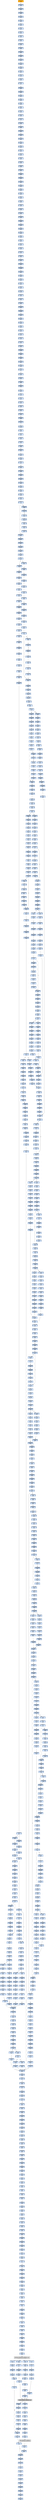 strict digraph G {
	graph [bgcolor=transparent,
		name=G
	];
	node [color=lightsteelblue,
		fillcolor=lightsteelblue,
		shape=rectangle,
		style=filled
	];
	"0x004186fd"	[label="0x004186fd
movl"];
	"0x004186ff"	[label="0x004186ff
shrw"];
	"0x004186fd" -> "0x004186ff"	[color="#000000"];
	"0x00418809"	[label="0x00418809
movb"];
	"0x0041880d"	[label="0x0041880d
incl"];
	"0x00418809" -> "0x0041880d"	[color="#000000"];
	"0x00418b0f"	[label="0x00418b0f
movl"];
	"0x00418b13"	[label="0x00418b13
jg"];
	"0x00418b0f" -> "0x00418b13"	[color="#000000"];
	"0x004186c8"	[label="0x004186c8
movw"];
	"0x004186cf"	[label="0x004186cf
movl"];
	"0x004186c8" -> "0x004186cf"	[color="#000000"];
	"0x00418738"	[label="0x00418738
movw"];
	"0x0041873f"	[label="0x0041873f
movzwl"];
	"0x00418738" -> "0x0041873f"	[color="#000000"];
	"0x00418821"	[label="0x00418821
subw"];
	"0x00418824"	[label="0x00418824
movw"];
	"0x00418821" -> "0x00418824"	[color="#000000"];
	"0x00418771"	[label="0x00418771
movl"];
	"0x00418775"	[label="0x00418775
movl"];
	"0x00418771" -> "0x00418775"	[color="#000000"];
	"0x00418854"	[label="0x00418854
je"];
	"0x0041885a"	[label="0x0041885a
movzbl"];
	"0x00418854" -> "0x0041885a"	[color="#000000",
		label=F];
	"0x004188e4"	[label="0x004188e4
movw"];
	"0x004188eb"	[label="0x004188eb
movzwl"];
	"0x004188e4" -> "0x004188eb"	[color="#000000"];
	"0x00418928"	[label="0x00418928
movw"];
	"0x0041892f"	[label="0x0041892f
movl"];
	"0x00418928" -> "0x0041892f"	[color="#000000"];
	"0x00418d6d"	[label="0x00418d6d
je"];
	"0x00418d6f"	[label="0x00418d6f
jmp"];
	"0x00418d6d" -> "0x00418d6f"	[color="#000000",
		label=F];
	"0x00411f4a"	[label="0x00411f4a
pushl"];
	"0x00411f4c"	[label="0x00411f4c
pushl"];
	"0x00411f4a" -> "0x00411f4c"	[color="#000000"];
	"0x00418956"	[label="0x00418956
movl"];
	"0x0041895a"	[label="0x0041895a
setg"];
	"0x00418956" -> "0x0041895a"	[color="#000000"];
	"0x004187ad"	[label="0x004187ad
movzwl"];
	"0x004187b0"	[label="0x004187b0
imull"];
	"0x004187ad" -> "0x004187b0"	[color="#000000"];
	"0x004185fa"	[label="0x004185fa
movw"];
	"0x004185fe"	[label="0x004185fe
jmp"];
	"0x004185fa" -> "0x004185fe"	[color="#000000"];
	"0x00418999"	[label="0x00418999
jae"];
	"0x0041899b"	[label="0x0041899b
movl"];
	"0x00418999" -> "0x0041899b"	[color="#000000",
		label=F];
	"0x004189ca"	[label="0x004189ca
subl"];
	"0x00418999" -> "0x004189ca"	[color="#000000",
		label=T];
	"0x00418561"	[label="0x00418561
leal"];
	"0x00418564"	[label="0x00418564
shrw"];
	"0x00418561" -> "0x00418564"	[color="#000000"];
	"0x00418ba4"	[label="0x00418ba4
subl"];
	"0x00418ba6"	[label="0x00418ba6
movl"];
	"0x00418ba4" -> "0x00418ba6"	[color="#000000"];
	"0x00411f03"	[label="0x00411f03
movl"];
	"0x00411f06"	[label="0x00411f06
addl"];
	"0x00411f03" -> "0x00411f06"	[color="#000000"];
	"0x0041860d"	[label="0x0041860d
movb"];
	"0x00418611"	[label="0x00418611
movb"];
	"0x0041860d" -> "0x00418611"	[color="#000000"];
	"0x00418af2"	[label="0x00418af2
decl"];
	"0x00418af3"	[label="0x00418af3
movl"];
	"0x00418af2" -> "0x00418af3"	[color="#000000"];
	"0x00418c3e"	[label="0x00418c3e
movl"];
	"0x00418c42"	[label="0x00418c42
shll"];
	"0x00418c3e" -> "0x00418c42"	[color="#000000"];
	"0x00418c14"	[label="0x00418c14
je"];
	"0x00418c1a"	[label="0x00418c1a
shll"];
	"0x00418c14" -> "0x00418c1a"	[color="#000000",
		label=F];
	"0x004188c5"	[label="0x004188c5
cmpl"];
	"0x004188c9"	[label="0x004188c9
je"];
	"0x004188c5" -> "0x004188c9"	[color="#000000"];
	"0x0041834a"	[label="0x0041834a
movl"];
	"0x0041834c"	[label="0x0041834c
shll"];
	"0x0041834a" -> "0x0041834c"	[color="#000000"];
	"0x00418b39"	[label="0x00418b39
leal"];
	"0x00418b40"	[label="0x00418b40
movl"];
	"0x00418b39" -> "0x00418b40"	[color="#000000"];
	"0x0041841c"	[label="0x0041841c
movl"];
	"0x00418420"	[label="0x00418420
movl"];
	"0x0041841c" -> "0x00418420"	[color="#000000"];
	"0x00418506"	[label="0x00418506
cmpl"];
	"0x0041850a"	[label="0x0041850a
je"];
	"0x00418506" -> "0x0041850a"	[color="#000000"];
	"0x00418ba0"	[label="0x00418ba0
subl"];
	"0x00418ba0" -> "0x00418ba4"	[color="#000000"];
	"0x004067a8"	[label="0x004067a8
jne"];
	"0x004067b3"	[label="0x004067b3
pushl"];
	"0x004067a8" -> "0x004067b3"	[color="#000000",
		label=T];
	"0x00407bd5"	[label="0x00407bd5
pushl"];
	"0x00407bda"	[label="0x00407bda
pushl"];
	"0x00407bd5" -> "0x00407bda"	[color="#000000"];
	"0x00418747"	[label="0x00418747
jae"];
	"0x0041874d"	[label="0x0041874d
movl"];
	"0x00418747" -> "0x0041874d"	[color="#000000",
		label=F];
	"0x00418830"	[label="0x00418830
movl"];
	"0x00418747" -> "0x00418830"	[color="#000000",
		label=T];
	"0x00418b02"	[label="0x00418b02
shll"];
	"0x00418b04"	[label="0x00418b04
subl"];
	"0x00418b02" -> "0x00418b04"	[color="#000000"];
	"0x00418652"	[label="0x00418652
subl"];
	"0x00418654"	[label="0x00418654
movl"];
	"0x00418652" -> "0x00418654"	[color="#000000"];
	"0x00418bdb"	[label="0x00418bdb
orl"];
	"0x00418bde"	[label="0x00418bde
cmpl"];
	"0x00418bdb" -> "0x00418bde"	[color="#000000"];
	"0x00418c28"	[label="0x00418c28
shrl"];
	"0x00418c2c"	[label="0x00418c2c
addl"];
	"0x00418c28" -> "0x00418c2c"	[color="#000000"];
	"0x00418ae5"	[label="0x00418ae5
subw"];
	"0x00418ae8"	[label="0x00418ae8
movw"];
	"0x00418ae5" -> "0x00418ae8"	[color="#000000"];
	"0x00418485"	[label="0x00418485
movzbl"];
	"0x0041848a"	[label="0x0041848a
movw"];
	"0x00418485" -> "0x0041848a"	[color="#000000"];
	"0x00418d9c"	[label="0x00418d9c
popl"];
	"0x00418d9d"	[label="0x00418d9d
popl"];
	"0x00418d9c" -> "0x00418d9d"	[color="#000000"];
	"0x00418742"	[label="0x00418742
imull"];
	"0x0041873f" -> "0x00418742"	[color="#000000"];
	"0x004188fc"	[label="0x004188fc
subl"];
	"0x004188fe"	[label="0x004188fe
movl"];
	"0x004188fc" -> "0x004188fe"	[color="#000000"];
	"0x00418c2e"	[label="0x00418c2e
cmpl"];
	"0x00418c32"	[label="0x00418c32
jb"];
	"0x00418c2e" -> "0x00418c32"	[color="#000000"];
	"0x00418cc4"	[label="0x00418cc4
subl"];
	"0x00418cc8"	[label="0x00418cc8
subl"];
	"0x00418cc4" -> "0x00418cc8"	[color="#000000"];
	"0x004185e2"	[label="0x004185e2
movw"];
	"0x004185e6"	[label="0x004185e6
jmp"];
	"0x004185e2" -> "0x004185e6"	[color="#000000"];
	"0x004187d7"	[label="0x004187d7
je"];
	"0x004187dd"	[label="0x004187dd
xorl"];
	"0x004187d7" -> "0x004187dd"	[color="#000000",
		label=F];
	"0x0041834e"	[label="0x0041834e
movl"];
	"0x00418350"	[label="0x00418350
decl"];
	"0x0041834e" -> "0x00418350"	[color="#000000"];
	"0x004186b9"	[label="0x004186b9
leal"];
	"0x004186bc"	[label="0x004186bc
movl"];
	"0x004186b9" -> "0x004186bc"	[color="#000000"];
	"0x004067bf"	[label="0x004067bf
pushl"];
	"0x004067c0"	[label="0x004067c0
call"];
	"0x004067bf" -> "0x004067c0"	[color="#000000"];
	"0x00418aeb"	[label="0x00418aeb
leal"];
	"0x00418ae8" -> "0x00418aeb"	[color="#000000"];
	"0x00418b9c"	[label="0x00418b9c
movl"];
	"0x00418b9e"	[label="0x00418b9e
jmp"];
	"0x00418b9c" -> "0x00418b9e"	[color="#000000"];
	"0x004184bf"	[label="0x004184bf
jle"];
	"0x004184c5"	[label="0x004184c5
movl"];
	"0x004184bf" -> "0x004184c5"	[color="#000000",
		label=F];
	"0x0041858f"	[label="0x0041858f
leal"];
	"0x004184bf" -> "0x0041858f"	[color="#000000",
		label=T];
	"0x00418d11"	[label="0x00418d11
movl"];
	"0x00418d18"	[label="0x00418d18
movl"];
	"0x00418d11" -> "0x00418d18"	[color="#000000"];
	"0x0041846f"	[label="0x0041846f
movl"];
	"0x00418474"	[label="0x00418474
subl"];
	"0x0041846f" -> "0x00418474"	[color="#000000"];
	"0x004183db"	[label="0x004183db
movl"];
	"0x004183dd"	[label="0x004183dd
addl"];
	"0x004183db" -> "0x004183dd"	[color="#000000"];
	"0x00418557"	[label="0x00418557
jmp"];
	"0x00418587"	[label="0x00418587
cmpl"];
	"0x00418557" -> "0x00418587"	[color="#000000"];
	"0x00418bd8"	[label="0x00418bd8
leal"];
	"0x00418bd8" -> "0x00418bdb"	[color="#000000"];
	"0x00418694"	[label="0x00418694
movw"];
	"0x0041869b"	[label="0x0041869b
movzwl"];
	"0x00418694" -> "0x0041869b"	[color="#000000"];
	"0x00418359"	[label="0x00418359
shll"];
	"0x0041835b"	[label="0x0041835b
decl"];
	"0x00418359" -> "0x0041835b"	[color="#000000"];
	"0x00418d00"	[label="0x00418d00
movl"];
	"0x00418b13" -> "0x00418d00"	[color="#000000",
		label=T];
	"0x00418b19"	[label="0x00418b19
addl"];
	"0x00418b13" -> "0x00418b19"	[color="#000000",
		label=F];
	"0x0041893b"	[label="0x0041893b
movl"];
	"0x0041893f"	[label="0x0041893f
movl"];
	"0x0041893b" -> "0x0041893f"	[color="#000000"];
	"0x004186a3"	[label="0x004186a3
jae"];
	"0x004186f7"	[label="0x004186f7
movl"];
	"0x004186a3" -> "0x004186f7"	[color="#000000",
		label=T];
	"0x004186a5"	[label="0x004186a5
movl"];
	"0x004186a3" -> "0x004186a5"	[color="#000000",
		label=F];
	"0x00418427"	[label="0x00418427
movl"];
	"0x0041842b"	[label="0x0041842b
addl"];
	"0x00418427" -> "0x0041842b"	[color="#000000"];
	"0x00418424"	[label="0x00418424
shll"];
	"0x00418420" -> "0x00418424"	[color="#000000"];
	"0x00418863"	[label="0x00418863
incl"];
	"0x00418864"	[label="0x00418864
orl"];
	"0x00418863" -> "0x00418864"	[color="#000000"];
	"0x00418997"	[label="0x00418997
cmpl"];
	"0x00418997" -> "0x00418999"	[color="#000000"];
	"0x00418604"	[label="0x00418604
movl"];
	"0x00418606"	[label="0x00418606
movl"];
	"0x00418604" -> "0x00418606"	[color="#000000"];
	"0x0041852c"	[label="0x0041852c
movzwl"];
	"0x0041852f"	[label="0x0041852f
imull"];
	"0x0041852c" -> "0x0041852f"	[color="#000000"];
	"0x00418c3c"	[label="0x00418c3c
jne"];
	"0x00418c3c" -> "0x00418c3e"	[color="#000000",
		label=F];
	"0x004183c5"	[label="0x004183c5
addl"];
	"0x004183c8"	[label="0x004183c8
loop"];
	"0x004183c5" -> "0x004183c8"	[color="#000000"];
	"0x00418a31"	[label="0x00418a31
leal"];
	"0x00418a38"	[label="0x00418a38
movl"];
	"0x00418a31" -> "0x00418a38"	[color="#000000"];
	"0x00418a4a"	[label="0x00418a4a
movl"];
	"0x00418a4c"	[label="0x00418a4c
movl"];
	"0x00418a4a" -> "0x00418a4c"	[color="#000000"];
	"0x00418d50"	[label="0x00418d50
cmpl"];
	"0x00418d54"	[label="0x00418d54
jb"];
	"0x00418d50" -> "0x00418d54"	[color="#000000"];
	"0x004184e0"	[label="0x004184e0
movl"];
	"0x004184e4"	[label="0x004184e4
leal"];
	"0x004184e0" -> "0x004184e4"	[color="#000000"];
	"0x00418735"	[label="0x00418735
shrl"];
	"0x00418735" -> "0x00418738"	[color="#000000"];
	"0x004183d3"	[label="0x004183d3
movl"];
	"0x004183d3" -> "0x004183db"	[color="#000000"];
	"0x00418a50"	[label="0x00418a50
shrw"];
	"0x00418a54"	[label="0x00418a54
movl"];
	"0x00418a50" -> "0x00418a54"	[color="#000000"];
	"0x00418b86"	[label="0x00418b86
jae"];
	"0x00418b86" -> "0x00418ba0"	[color="#000000",
		label=T];
	"0x00418b88"	[label="0x00418b88
movl"];
	"0x00418b86" -> "0x00418b88"	[color="#000000",
		label=F];
	"0x00418834"	[label="0x00418834
shrw"];
	"0x00418838"	[label="0x00418838
movl"];
	"0x00418834" -> "0x00418838"	[color="#000000"];
	"0x00418c6a"	[label="0x00418c6a
addl"];
	"0x00418c6c"	[label="0x00418c6c
movl"];
	"0x00418c6a" -> "0x00418c6c"	[color="#000000"];
	"0x00418ad2"	[label="0x00418ad2
movl"];
	"0x00418ad4"	[label="0x00418ad4
movw"];
	"0x00418ad2" -> "0x00418ad4"	[color="#000000"];
	"0x00418266"	[label="0x00418266
movl"];
	"0x00418268"	[label="0x00418268
pushl"];
	"0x00418266" -> "0x00418268"	[color="#000000"];
	"0x00418281"	[label="0x00418281
movb"];
	"0x00418283"	[label="0x00418283
lodsb"];
	"0x00418281" -> "0x00418283"	[color="#000000"];
	"0x004186c0"	[label="0x004186c0
movl"];
	"0x004186bc" -> "0x004186c0"	[color="#000000"];
	"0x004183f7"	[label="0x004183f7
shll"];
	"0x004183fa"	[label="0x004183fa
incl"];
	"0x004183f7" -> "0x004183fa"	[color="#000000"];
	"0x00411ea6"	[label="0x00411ea6
je"];
	"0x00411edd"	[label="0x00411edd
call"];
	"0x00411ea6" -> "0x00411edd"	[color="#000000",
		label=T];
	"0x00418921"	[label="0x00418921
subw"];
	"0x00418924"	[label="0x00418924
movl"];
	"0x00418921" -> "0x00418924"	[color="#000000"];
	"0x00411eef"	[label="0x00411eef
addl"];
	"0x00411ef2"	[label="0x00411ef2
popl"];
	"0x00411eef" -> "0x00411ef2"	[color="#000000"];
	"0x0041871d"	[label="0x0041871d
je"];
	"0x00418723"	[label="0x00418723
movzbl"];
	"0x0041871d" -> "0x00418723"	[color="#000000",
		label=F];
	"0x004186a7"	[label="0x004186a7
movl"];
	"0x004186ac"	[label="0x004186ac
subl"];
	"0x004186a7" -> "0x004186ac"	[color="#000000"];
	"0x0041840a"	[label="0x0041840a
cmpl"];
	"0x0041840e"	[label="0x0041840e
jae"];
	"0x0041840a" -> "0x0041840e"	[color="#000000"];
	"0x0041899f"	[label="0x0041899f
movl"];
	"0x0041899b" -> "0x0041899f"	[color="#000000"];
	"0x00418c94"	[label="0x00418c94
movl"];
	"0x00418c98"	[label="0x00418c98
movw"];
	"0x00418c94" -> "0x00418c98"	[color="#000000"];
	"0x004184a9"	[label="0x004184a9
imull"];
	"0x004184af"	[label="0x004184af
cmpl"];
	"0x004184a9" -> "0x004184af"	[color="#000000"];
	"0x00418760"	[label="0x00418760
sarl"];
	"0x00418763"	[label="0x00418763
leal"];
	"0x00418760" -> "0x00418763"	[color="#000000"];
	"0x004182ba"	[label="0x004182ba
movl"];
	"0x004182bc"	[label="0x004182bc
popl"];
	"0x004182ba" -> "0x004182bc"	[color="#000000"];
	"0x00418ce3"	[label="0x00418ce3
movl"];
	"0x00418ce7"	[label="0x00418ce7
shll"];
	"0x00418ce3" -> "0x00418ce7"	[color="#000000"];
	"0x00418967"	[label="0x00418967
movl"];
	"0x0041896b"	[label="0x0041896b
cmpl"];
	"0x00418967" -> "0x0041896b"	[color="#000000"];
	"0x004183d1"	[label="0x004183d1
xorl"];
	"0x004183d1" -> "0x004183d3"	[color="#000000"];
	"0x00418b6b"	[label="0x00418b6b
movzbl"];
	"0x00418b6e"	[label="0x00418b6e
shll"];
	"0x00418b6b" -> "0x00418b6e"	[color="#000000"];
	"0x0041830e"	[label="0x0041830e
addl"];
	"0x00418313"	[label="0x00418313
jmp"];
	"0x0041830e" -> "0x00418313"	[color="#000000"];
	"0x00418754"	[label="0x00418754
subl"];
	"0x00418756"	[label="0x00418756
movl"];
	"0x00418754" -> "0x00418756"	[color="#000000"];
	"0x0041826a"	[label="0x0041826a
decl"];
	"0x0041826b"	[label="0x0041826b
movb"];
	"0x0041826a" -> "0x0041826b"	[color="#000000"];
	"0x0041878b"	[label="0x0041878b
cmpl"];
	"0x0041878f"	[label="0x0041878f
je"];
	"0x0041878b" -> "0x0041878f"	[color="#000000"];
	"0x004185da"	[label="0x004185da
movl"];
	"0x004185dc"	[label="0x004185dc
sarl"];
	"0x004185da" -> "0x004185dc"	[color="#000000"];
	"0x004184eb"	[label="0x004184eb
andl"];
	"0x004184f1"	[label="0x004184f1
cmpl"];
	"0x004184eb" -> "0x004184f1"	[color="#000000"];
	"0x0041868b"	[label="0x0041868b
movl"];
	"0x0041868f"	[label="0x0041868f
movl"];
	"0x0041868b" -> "0x0041868f"	[color="#000000"];
	"0x00418ceb"	[label="0x00418ceb
decl"];
	"0x00418ce7" -> "0x00418ceb"	[color="#000000"];
	"0x00418c86"	[label="0x00418c86
shll"];
	"0x00418c8b"	[label="0x00418c8b
movzbl"];
	"0x00418c86" -> "0x00418c8b"	[color="#000000"];
	"0x0041861a"	[label="0x0041861a
movl"];
	"0x0041861e"	[label="0x0041861e
jg"];
	"0x0041861a" -> "0x0041861e"	[color="#000000"];
	"0x00418be1"	[label="0x00418be1
movl"];
	"0x00418bde" -> "0x00418be1"	[color="#000000"];
	"0x00418acf"	[label="0x00418acf
leal"];
	"0x00418acf" -> "0x00418ad2"	[color="#000000"];
	"0x00418d8f"	[label="0x00418d8f
movl"];
	"0x00418d96"	[label="0x00418d96
movl"];
	"0x00418d8f" -> "0x00418d96"	[color="#000000"];
	"0x00418492"	[label="0x00418492
andl"];
	"0x00418496"	[label="0x00418496
movl"];
	"0x00418492" -> "0x00418496"	[color="#000000"];
	"0x004186c4"	[label="0x004186c4
movl"];
	"0x004186c0" -> "0x004186c4"	[color="#000000"];
	"0x0041866f"	[label="0x0041866f
movl"];
	"0x00418673"	[label="0x00418673
ja"];
	"0x0041866f" -> "0x00418673"	[color="#000000"];
	"0x00418beb"	[label="0x00418beb
shll"];
	"0x00418bed"	[label="0x00418bed
addl"];
	"0x00418beb" -> "0x00418bed"	[color="#000000"];
	"0x004186e5"	[label="0x004186e5
addl"];
	"0x004186eb"	[label="0x004186eb
leal"];
	"0x004186e5" -> "0x004186eb"	[color="#000000"];
	"0x004182c0"	[label="0x004182c0
movl"];
	"0x004182c3"	[label="0x004182c3
movb"];
	"0x004182c0" -> "0x004182c3"	[color="#000000"];
	"0x00418a82"	[label="0x00418a82
leal"];
	"0x00418a85"	[label="0x00418a85
movl"];
	"0x00418a82" -> "0x00418a85"	[color="#000000"];
	"0x0041891b"	[label="0x0041891b
movl"];
	"0x0041891d"	[label="0x0041891d
shrw"];
	"0x0041891b" -> "0x0041891d"	[color="#000000"];
	"0x0041887c"	[label="0x0041887c
cmpl"];
	"0x0041887e"	[label="0x0041887e
jae"];
	"0x0041887c" -> "0x0041887e"	[color="#000000"];
	"0x0041895d"	[label="0x0041895d
addl"];
	"0x00418963"	[label="0x00418963
leal"];
	"0x0041895d" -> "0x00418963"	[color="#000000"];
	"0x00418902"	[label="0x00418902
sarl"];
	"0x00418905"	[label="0x00418905
leal"];
	"0x00418902" -> "0x00418905"	[color="#000000"];
	"0x00418600"	[label="0x00418600
movl"];
	"0x00418600" -> "0x00418604"	[color="#000000"];
	"0x004187cd"	[label="0x004187cd
leal"];
	"0x004187d0"	[label="0x004187d0
movw"];
	"0x004187cd" -> "0x004187d0"	[color="#000000"];
	"0x00418a79"	[label="0x00418a79
movl"];
	"0x00418a7e"	[label="0x00418a7e
movl"];
	"0x00418a79" -> "0x00418a7e"	[color="#000000"];
	"0x00418326"	[label="0x00418326
movl"];
	"0x0041832e"	[label="0x0041832e
movb"];
	"0x00418326" -> "0x0041832e"	[color="#000000"];
	"0x004189a6"	[label="0x004189a6
shll"];
	"0x004189ab"	[label="0x004189ab
sarl"];
	"0x004189a6" -> "0x004189ab"	[color="#000000"];
	"0x00418a44"	[label="0x00418a44
jmp"];
	"0x00418a75"	[label="0x00418a75
movl"];
	"0x00418a44" -> "0x00418a75"	[color="#000000"];
	"0x004184fd"	[label="0x004184fd
movl"];
	"0x00418501"	[label="0x00418501
leal"];
	"0x004184fd" -> "0x00418501"	[color="#000000"];
	"0x004184f9"	[label="0x004184f9
leal"];
	"0x004184f9" -> "0x004184fd"	[color="#000000"];
	"0x00418bf8"	[label="0x00418bf8
addl"];
	"0x00418bfd"	[label="0x00418bfd
movl"];
	"0x00418bf8" -> "0x00418bfd"	[color="#000000"];
	"0x00418bd1"	[label="0x00418bd1
movl"];
	"0x00418bd3"	[label="0x00418bd3
sarl"];
	"0x00418bd1" -> "0x00418bd3"	[color="#000000"];
	"0x00418308"	[label="0x00418308
call"];
	"0x0041830d"	[label="0x0041830d
popl"];
	"0x00418308" -> "0x0041830d"	[color="#000000"];
	"0x00411f78"	[label="0x00411f78
movl"];
	"0x00411f7a"	[label="0x00411f7a
lodsb"];
	"0x00411f78" -> "0x00411f7a"	[color="#000000"];
	"0x00418887"	[label="0x00418887
subl"];
	"0x00418889"	[label="0x00418889
movl"];
	"0x00418887" -> "0x00418889"	[color="#000000"];
	"0x00418bef"	[label="0x00418bef
movl"];
	"0x00418bf2"	[label="0x00418bf2
leal"];
	"0x00418bef" -> "0x00418bf2"	[color="#000000"];
	"0x00411f3f"	[label="0x00411f3f
call"];
	"0x00411fd2"	[label="0x00411fd2
jmp"];
	"0x00411f3f" -> "0x00411fd2"	[color="#000000"];
	"0x00418685"	[label="0x00418685
shll"];
	"0x00418688"	[label="0x00418688
incl"];
	"0x00418685" -> "0x00418688"	[color="#000000"];
	"0x0041879f"	[label="0x0041879f
orl"];
	"0x004187a1"	[label="0x004187a1
movw"];
	"0x0041879f" -> "0x004187a1"	[color="#000000"];
	"0x004189f6"	[label="0x004189f6
orl"];
	"0x004189f8"	[label="0x004189f8
movw"];
	"0x004189f6" -> "0x004189f8"	[color="#000000"];
	"0x004187aa"	[label="0x004187aa
shrl"];
	"0x004187aa" -> "0x004187ad"	[color="#000000"];
	"0x004188db"	[label="0x004188db
movl"];
	"0x004188df"	[label="0x004188df
movl"];
	"0x004188db" -> "0x004188df"	[color="#000000"];
	"0x00418b8c"	[label="0x00418b8c
movl"];
	"0x00418b88" -> "0x00418b8c"	[color="#000000"];
	"0x00418d82"	[label="0x00418d82
movl"];
	"0x00418d89"	[label="0x00418d89
movl"];
	"0x00418d82" -> "0x00418d89"	[color="#000000"];
	"0x00418351"	[label="0x00418351
movl"];
	"0x00418350" -> "0x00418351"	[color="#000000"];
	"0x00411efe"	[label="0x00411efe
cmpb"];
	"0x00411f01"	[label="0x00411f01
jne"];
	"0x00411efe" -> "0x00411f01"	[color="#000000"];
	"0x004182b0"	[label="0x004182b0
addl"];
	"0x004182b3"	[label="0x004182b3
pushl"];
	"0x004182b0" -> "0x004182b3"	[color="#000000"];
	"0x0041825b"	[label="0x0041825b
shll"];
	"0x0041825e"	[label="0x0041825e
movl"];
	"0x0041825b" -> "0x0041825e"	[color="#000000"];
	"0x00418745"	[label="0x00418745
cmpl"];
	"0x00418745" -> "0x00418747"	[color="#000000"];
	"0x004187ef"	[label="0x004187ef
setg"];
	"0x004187f2"	[label="0x004187f2
leal"];
	"0x004187ef" -> "0x004187f2"	[color="#000000"];
	"0x00411f28"	[label="0x00411f28
je"];
	"0x00411f2a"	[label="0x00411f2a
call"];
	"0x00411f28" -> "0x00411f2a"	[color="#000000",
		label=F];
	"0x00418541"	[label="0x00418541
movl"];
	"0x00418543"	[label="0x00418543
sarl"];
	"0x00418541" -> "0x00418543"	[color="#000000"];
	"0x004188ab"	[label="0x004188ab
shrw"];
	"0x004188af"	[label="0x004188af
subw"];
	"0x004188ab" -> "0x004188af"	[color="#000000"];
	"0x00418260"	[label="0x00418260
pushl"];
	"0x0041825e" -> "0x00418260"	[color="#000000"];
	"0x0041883f"	[label="0x0041883f
subl"];
	"0x00418841"	[label="0x00418841
cmpl"];
	"0x0041883f" -> "0x00418841"	[color="#000000"];
	"0x00418a4c" -> "0x00418a50"	[color="#000000"];
	"0x00418559"	[label="0x00418559
subl"];
	"0x0041855d"	[label="0x0041855d
subl"];
	"0x00418559" -> "0x0041855d"	[color="#000000"];
	"0x004186f9"	[label="0x004186f9
subl"];
	"0x004186fb"	[label="0x004186fb
subl"];
	"0x004186f9" -> "0x004186fb"	[color="#000000"];
	"0x00418c45"	[label="0x00418c45
movl"];
	"0x00418c48"	[label="0x00418c48
addl"];
	"0x00418c45" -> "0x00418c48"	[color="#000000"];
	"0x004187b3"	[label="0x004187b3
cmpl"];
	"0x004187b5"	[label="0x004187b5
jae"];
	"0x004187b3" -> "0x004187b5"	[color="#000000"];
	"0x00418b44"	[label="0x00418b44
movl"];
	"0x00418b40" -> "0x00418b44"	[color="#000000"];
	"0x00411ee2"	[label="0x00411ee2
popl"];
	"0x00411ee3"	[label="0x00411ee3
addl"];
	"0x00411ee2" -> "0x00411ee3"	[color="#000000"];
	"0x00411f4e"	[label="0x00411f4e
pushl"];
	"0x00411f4f"	[label="0x00411f4f
movl"];
	"0x00411f4e" -> "0x00411f4f"	[color="#000000"];
	"0x00418456"	[label="0x00418456
movw"];
	"0x0041845a"	[label="0x0041845a
shrl"];
	"0x00418456" -> "0x0041845a"	[color="#000000"];
	"0x004185ee"	[label="0x004185ee
movl"];
	"0x004185f0"	[label="0x004185f0
leal"];
	"0x004185ee" -> "0x004185f0"	[color="#000000"];
	"0x00418a93"	[label="0x00418a93
ja"];
	"0x00418a95"	[label="0x00418a95
cmpl"];
	"0x00418a93" -> "0x00418a95"	[color="#000000",
		label=F];
	"0x00418aad"	[label="0x00418aad
movl"];
	"0x00418a93" -> "0x00418aad"	[color="#000000",
		label=T];
	"0x0041867f"	[label="0x0041867f
movzbl"];
	"0x00418682"	[label="0x00418682
shll"];
	"0x0041867f" -> "0x00418682"	[color="#000000"];
	"0x00418bb5"	[label="0x00418bb5
movl"];
	"0x00418bb9"	[label="0x00418bb9
decl"];
	"0x00418bb5" -> "0x00418bb9"	[color="#000000"];
	"0x00418b81"	[label="0x00418b81
imull"];
	"0x00418b84"	[label="0x00418b84
cmpl"];
	"0x00418b81" -> "0x00418b84"	[color="#000000"];
	"0x00418bd5"	[label="0x00418bd5
andl"];
	"0x00418bd5" -> "0x00418bd8"	[color="#000000"];
	"0x004188ee"	[label="0x004188ee
imull"];
	"0x004188f1"	[label="0x004188f1
cmpl"];
	"0x004188ee" -> "0x004188f1"	[color="#000000"];
	"0x00418634"	[label="0x00418634
subl"];
	"0x00418639"	[label="0x00418639
jmp"];
	"0x00418634" -> "0x00418639"	[color="#000000"];
	"0x004185c8"	[label="0x004185c8
imull"];
	"0x004185cb"	[label="0x004185cb
cmpl"];
	"0x004185c8" -> "0x004185cb"	[color="#000000"];
	"0x00407bd3"	[label="0x00407bd3
je"];
	"0x00407bd3" -> "0x00407bd5"	[color="#000000",
		label=F];
	"0x00418b06"	[label="0x00418b06
addl"];
	"0x00418b0a"	[label="0x00418b0a
cmpl"];
	"0x00418b06" -> "0x00418b0a"	[color="#000000"];
	"0x0041842d"	[label="0x0041842d
cmpl"];
	"0x0041842b" -> "0x0041842d"	[color="#000000"];
	"0x00418d8d"	[label="0x00418d8d
movl"];
	"0x00418d89" -> "0x00418d8d"	[color="#000000"];
	"0x0041827c"	[label="0x0041827c
andb"];
	"0x0041827e"	[label="0x0041827e
shll"];
	"0x0041827c" -> "0x0041827e"	[color="#000000"];
	"0x00418860"	[label="0x00418860
shll"];
	"0x00418860" -> "0x00418863"	[color="#000000"];
	"0x004185a2"	[label="0x004185a2
cmpl"];
	"0x004185a6"	[label="0x004185a6
je"];
	"0x004185a2" -> "0x004185a6"	[color="#000000"];
	"0x00418d37"	[label="0x00418d37
decl"];
	"0x00418d38"	[label="0x00418d38
je"];
	"0x00418d37" -> "0x00418d38"	[color="#000000"];
	"0x004182a2"	[label="0x004182a2
pushl"];
	"0x004182a3"	[label="0x004182a3
movw"];
	"0x004182a2" -> "0x004182a3"	[color="#000000"];
	"0x00418c59"	[label="0x00418c59
movl"];
	"0x00418c61"	[label="0x00418c61
movl"];
	"0x00418c59" -> "0x00418c61"	[color="#000000"];
	"0x00411ef3"	[label="0x00411ef3
addl"];
	"0x00411ef2" -> "0x00411ef3"	[color="#000000"];
	"0x004185f7"	[label="0x004185f7
subw"];
	"0x004185f7" -> "0x004185fa"	[color="#000000"];
	"0x004183a8"	[label="0x004183a8
movzbl"];
	"0x004183ac"	[label="0x004183ac
addl"];
	"0x004183a8" -> "0x004183ac"	[color="#000000"];
	"0x00418b71"	[label="0x00418b71
incl"];
	"0x00418b72"	[label="0x00418b72
orl"];
	"0x00418b71" -> "0x00418b72"	[color="#000000"];
	"0x00418568"	[label="0x00418568
subw"];
	"0x0041856b"	[label="0x0041856b
cmpl"];
	"0x00418568" -> "0x0041856b"	[color="#000000"];
	"0x00418717"	[label="0x00418717
ja"];
	"0x0041872f"	[label="0x0041872f
movl"];
	"0x00418717" -> "0x0041872f"	[color="#000000",
		label=T];
	"0x00418719"	[label="0x00418719
cmpl"];
	"0x00418717" -> "0x00418719"	[color="#000000",
		label=F];
	"0x00418276"	[label="0x00418276
lodsb"];
	"0x00418277"	[label="0x00418277
movl"];
	"0x00418276" -> "0x00418277"	[color="#000000"];
	"0x0041869e"	[label="0x0041869e
imull"];
	"0x0041869b" -> "0x0041869e"	[color="#000000"];
	"0x00418450"	[label="0x00418450
orl"];
	"0x00418452"	[label="0x00418452
movl"];
	"0x00418450" -> "0x00418452"	[color="#000000"];
	"0x00418b1e"	[label="0x00418b1e
cmpl"];
	"0x00418b21"	[label="0x00418b21
movl"];
	"0x00418b1e" -> "0x00418b21"	[color="#000000"];
	"0x004188f3"	[label="0x004188f3
jae"];
	"0x004188f1" -> "0x004188f3"	[color="#000000"];
	"0x004186c4" -> "0x004186c8"	[color="#000000"];
	"0x00418d79"	[label="0x00418d79
subl"];
	"0x00418d80"	[label="0x00418d80
xorl"];
	"0x00418d79" -> "0x00418d80"	[color="#000000"];
	"0x00418b74"	[label="0x00418b74
movl"];
	"0x00418b72" -> "0x00418b74"	[color="#000000"];
	"0x004183ca"	[label="0x004183ca
movl"];
	"0x004183c8" -> "0x004183ca"	[color="#000000",
		label=F];
	"0x004183ae"	[label="0x004183ae
shll"];
	"0x004183ac" -> "0x004183ae"	[color="#000000"];
	"0x0041846b"	[label="0x0041846b
movl"];
	"0x0041846b" -> "0x0041846f"	[color="#000000"];
	"0x00418da0"	[label="0x00418da0
jmp"];
	"0x00418313" -> "0x00418da0"	[color="#000000"];
	"0x004182a0"	[label="0x004182a0
movl"];
	"0x004182a0" -> "0x004182a2"	[color="#000000"];
	"0x00411f7b"	[label="0x00411f7b
orb"];
	"0x00411f7a" -> "0x00411f7b"	[color="#000000"];
	"0x00418703"	[label="0x00418703
movl"];
	"0x004186ff" -> "0x00418703"	[color="#000000"];
	"0x00418707"	[label="0x00418707
subw"];
	"0x00418703" -> "0x00418707"	[color="#000000"];
	"0x00418d78"	[label="0x00418d78
incl"];
	"0x00418d78" -> "0x00418d79"	[color="#000000"];
	"0x004183a0"	[label="0x004183a0
movl"];
	"0x004183a0" -> "0x004183a8"	[color="#000000"];
	"0x00418d0f"	[label="0x00418d0f
ja"];
	"0x00418d0f" -> "0x00418d11"	[color="#000000",
		label=F];
	"0x0041870a"	[label="0x0041870a
cmpl"];
	"0x00418707" -> "0x0041870a"	[color="#000000"];
	"0x00418d5a"	[label="0x00418d5a
cmpl"];
	"0x00418d54" -> "0x00418d5a"	[color="#000000",
		label=F];
	"0x00418710"	[label="0x00418710
movw"];
	"0x00418710" -> "0x00418717"	[color="#000000"];
	"0x00418a01"	[label="0x00418a01
movzwl"];
	"0x00418a04"	[label="0x00418a04
imull"];
	"0x00418a01" -> "0x00418a04"	[color="#000000"];
	"0x004183e4"	[label="0x004183e4
movl"];
	"0x004183e8"	[label="0x004183e8
xorl"];
	"0x004183e4" -> "0x004183e8"	[color="#000000"];
	"0x004183b0"	[label="0x004183b0
leal"];
	"0x004183ae" -> "0x004183b0"	[color="#000000"];
	"0x00418253"	[label="0x00418253
addl"];
	"0x00418255"	[label="0x00418255
subl"];
	"0x00418253" -> "0x00418255"	[color="#000000"];
	"0x00411fc3"	[label="0x00411fc3
jmp"];
	"0x00418cb4"	[label="0x00418cb4
sarl"];
	"0x00418cb7"	[label="0x00418cb7
leal"];
	"0x00418cb4" -> "0x00418cb7"	[color="#000000"];
	"0x004184b4"	[label="0x004184b4
leal"];
	"0x004184af" -> "0x004184b4"	[color="#000000"];
	"0x00418cf9"	[label="0x00418cf9
incl"];
	"0x00418cfa"	[label="0x00418cfa
movl"];
	"0x00418cf9" -> "0x00418cfa"	[color="#000000"];
	"0x004183bc"	[label="0x004183bc
movl"];
	"0x004183c0"	[label="0x004183c0
movw"];
	"0x004183bc" -> "0x004183c0"	[color="#000000"];
	"0x00418752"	[label="0x00418752
movl"];
	"0x0041874d" -> "0x00418752"	[color="#000000"];
	"0x00418973"	[label="0x00418973
cmpl"];
	"0x00418977"	[label="0x00418977
je"];
	"0x00418973" -> "0x00418977"	[color="#000000"];
	"0x004187fe"	[label="0x004187fe
subl"];
	"0x00418802"	[label="0x00418802
movb"];
	"0x004187fe" -> "0x00418802"	[color="#000000"];
	"0x00418319"	[label="0x00418319
pushl"];
	"0x0041831a"	[label="0x0041831a
pushl"];
	"0x00418319" -> "0x0041831a"	[color="#000000"];
	"0x004183fb"	[label="0x004183fb
incl"];
	"0x004183fa" -> "0x004183fb"	[color="#000000"];
	"0x00418294"	[label="0x00418294
leal"];
	"0x0041829b"	[label="0x0041829b
pushl"];
	"0x00418294" -> "0x0041829b"	[color="#000000"];
	"0x0041835c"	[label="0x0041835c
movl"];
	"0x0041835b" -> "0x0041835c"	[color="#000000"];
	"0x004189ae"	[label="0x004189ae
movl"];
	"0x004189ab" -> "0x004189ae"	[color="#000000"];
	"0x004184a7"	[label="0x004184a7
addl"];
	"0x004184a7" -> "0x004184a9"	[color="#000000"];
	"0x0041845d"	[label="0x0041845d
movzwl"];
	"0x00418460"	[label="0x00418460
imull"];
	"0x0041845d" -> "0x00418460"	[color="#000000"];
	"0x00418915"	[label="0x00418915
movl"];
	"0x00418917"	[label="0x00418917
subl"];
	"0x00418915" -> "0x00418917"	[color="#000000"];
	"0x00418564" -> "0x00418568"	[color="#000000"];
	"0x004185cd"	[label="0x004185cd
jae"];
	"0x004185e8"	[label="0x004185e8
subl"];
	"0x004185cd" -> "0x004185e8"	[color="#000000",
		label=T];
	"0x004185cf"	[label="0x004185cf
movl"];
	"0x004185cd" -> "0x004185cf"	[color="#000000",
		label=F];
	"0x00418632"	[label="0x00418632
jg"];
	"0x00418632" -> "0x00418634"	[color="#000000",
		label=F];
	"0x0041863e"	[label="0x0041863e
subl"];
	"0x00418632" -> "0x0041863e"	[color="#000000",
		label=T];
	"0x004188fe" -> "0x00418902"	[color="#000000"];
	"0x004185b4"	[label="0x004185b4
shll"];
	"0x004185b7"	[label="0x004185b7
incl"];
	"0x004185b4" -> "0x004185b7"	[color="#000000"];
	"0x00411ea3"	[label="0x00411ea3
orl"];
	"0x00411ea5"	[label="0x00411ea5
pushl"];
	"0x00411ea3" -> "0x00411ea5"	[color="#000000"];
	"0x0041833a"	[label="0x0041833a
leal"];
	"0x0041833d"	[label="0x0041833d
movl"];
	"0x0041833a" -> "0x0041833d"	[color="#000000"];
	"0x00418850"	[label="0x00418850
cmpl"];
	"0x00418850" -> "0x00418854"	[color="#000000"];
	"0x00418766"	[label="0x00418766
movl"];
	"0x00418763" -> "0x00418766"	[color="#000000"];
	"0x00418be7"	[label="0x00418be7
movl"];
	"0x00418be7" -> "0x00418beb"	[color="#000000"];
	"0x00418832"	[label="0x00418832
subl"];
	"0x00418830" -> "0x00418832"	[color="#000000"];
	"0x00418890"	[label="0x00418890
leal"];
	"0x00418893"	[label="0x00418893
movw"];
	"0x00418890" -> "0x00418893"	[color="#000000"];
	"0x00418ca5"	[label="0x00418ca5
cmpl"];
	"0x00418ca7"	[label="0x00418ca7
jae"];
	"0x00418ca5" -> "0x00418ca7"	[color="#000000"];
	"0x00418c9f"	[label="0x00418c9f
movzwl"];
	"0x00418ca2"	[label="0x00418ca2
imull"];
	"0x00418c9f" -> "0x00418ca2"	[color="#000000"];
	"0x00418812"	[label="0x00418812
jmp"];
	"0x00418d49"	[label="0x00418d49
movl"];
	"0x00418812" -> "0x00418d49"	[color="#000000"];
	"0x00418913"	[label="0x00418913
jmp"];
	"0x00418913" -> "0x0041893b"	[color="#000000"];
	"0x00407bd1"	[label="0x00407bd1
cmpl"];
	"0x00407bd1" -> "0x00407bd3"	[color="#000000"];
	"0x00418302"	[label="0x00418302
movl"];
	"0x00418307"	[label="0x00418307
stosl"];
	"0x00418302" -> "0x00418307"	[color="#000000"];
	"0x0041851c"	[label="0x0041851c
orl"];
	"0x0041851e"	[label="0x0041851e
movl"];
	"0x0041851c" -> "0x0041851e"	[color="#000000"];
	"0x00418919"	[label="0x00418919
subl"];
	"0x00418919" -> "0x0041891b"	[color="#000000"];
	"0x00418baf"	[label="0x00418baf
leal"];
	"0x00418bb2"	[label="0x00418bb2
movw"];
	"0x00418baf" -> "0x00418bb2"	[color="#000000"];
	"0x004183fe"	[label="0x004183fe
cmpl"];
	"0x00418401"	[label="0x00418401
jle"];
	"0x004183fe" -> "0x00418401"	[color="#000000"];
	"0x00418be5"	[label="0x00418be5
jg"];
	"0x00418be5" -> "0x00418be7"	[color="#000000",
		label=F];
	"0x00418c03"	[label="0x00418c03
leal"];
	"0x00418be5" -> "0x00418c03"	[color="#000000",
		label=T];
	"0x0041843a"	[label="0x0041843a
cmpl"];
	"0x0041843e"	[label="0x0041843e
je"];
	"0x0041843a" -> "0x0041843e"	[color="#000000"];
	"0x00418673" -> "0x0041868b"	[color="#000000",
		label=T];
	"0x00418675"	[label="0x00418675
cmpl"];
	"0x00418673" -> "0x00418675"	[color="#000000",
		label=F];
	"0x00418cd0"	[label="0x00418cd0
subw"];
	"0x00418cd3"	[label="0x00418cd3
movl"];
	"0x00418cd0" -> "0x00418cd3"	[color="#000000"];
	"0x00418628"	[label="0x00418628
jmp"];
	"0x00418628" -> "0x00418d49"	[color="#000000"];
	"0x0041844c"	[label="0x0041844c
shll"];
	"0x0041844f"	[label="0x0041844f
incl"];
	"0x0041844c" -> "0x0041844f"	[color="#000000"];
	"0x0041851b"	[label="0x0041851b
incl"];
	"0x0041851b" -> "0x0041851c"	[color="#000000"];
	"0x004189b6"	[label="0x004189b6
leal"];
	"0x004189b9"	[label="0x004189b9
movw"];
	"0x004189b6" -> "0x004189b9"	[color="#000000"];
	"0x00418504"	[label="0x00418504
ja"];
	"0x00418501" -> "0x00418504"	[color="#000000"];
	"0x00418414"	[label="0x00418414
movl"];
	"0x0041840e" -> "0x00418414"	[color="#000000",
		label=F];
	"0x00418424" -> "0x00418427"	[color="#000000"];
	"0x00418971"	[label="0x00418971
ja"];
	"0x00418971" -> "0x00418973"	[color="#000000",
		label=F];
	"0x00418989"	[label="0x00418989
movw"];
	"0x00418971" -> "0x00418989"	[color="#000000",
		label=T];
	"0x00418643"	[label="0x00418643
jmp"];
	"0x00418643" -> "0x00418d49"	[color="#000000"];
	"0x004189d7"	[label="0x004189d7
cmpl"];
	"0x004189dd"	[label="0x004189dd
movw"];
	"0x004189d7" -> "0x004189dd"	[color="#000000"];
	"0x00418aba"	[label="0x00418aba
imull"];
	"0x00418abd"	[label="0x00418abd
cmpl"];
	"0x00418aba" -> "0x00418abd"	[color="#000000"];
	"0x00418d08"	[label="0x00418d08
addl"];
	"0x00418d0b"	[label="0x00418d0b
cmpl"];
	"0x00418d08" -> "0x00418d0b"	[color="#000000"];
	"0x0041884e"	[label="0x0041884e
ja"];
	"0x0041884e" -> "0x00418850"	[color="#000000",
		label=F];
	"0x00418866"	[label="0x00418866
movl"];
	"0x0041884e" -> "0x00418866"	[color="#000000",
		label=T];
	"0x00418cca"	[label="0x00418cca
movl"];
	"0x00418ccc"	[label="0x00418ccc
shrw"];
	"0x00418cca" -> "0x00418ccc"	[color="#000000"];
	"0x0041829c"	[label="0x0041829c
subl"];
	"0x0041829e"	[label="0x0041829e
pushl"];
	"0x0041829c" -> "0x0041829e"	[color="#000000"];
	"0x00411fa0"	[label="0x00411fa0
stosl"];
	"0x00411fa1"	[label="0x00411fa1
xorb"];
	"0x00411fa0" -> "0x00411fa1"	[color="#000000"];
	"0x00418532"	[label="0x00418532
cmpl"];
	"0x0041852f" -> "0x00418532"	[color="#000000"];
	"0x00418ba8"	[label="0x00418ba8
shrw"];
	"0x00418ba6" -> "0x00418ba8"	[color="#000000"];
	"0x00418b78"	[label="0x00418b78
movw"];
	"0x00418b74" -> "0x00418b78"	[color="#000000"];
	"0x0041876a"	[label="0x0041876a
movw"];
	"0x0041876a" -> "0x00418771"	[color="#000000"];
	"0x0041831b"	[label="0x0041831b
pushl"];
	"0x0041831a" -> "0x0041831b"	[color="#000000"];
	"0x00411f08"	[label="0x00411f08
subl"];
	"0x00411f06" -> "0x00411f08"	[color="#000000"];
	"0x00418476"	[label="0x00418476
movb"];
	"0x0041847a"	[label="0x0041847a
sarl"];
	"0x00418476" -> "0x0041847a"	[color="#000000"];
	"0x0041845a" -> "0x0041845d"	[color="#000000"];
	"0x004188a9"	[label="0x004188a9
movl"];
	"0x004188a9" -> "0x004188ab"	[color="#000000"];
	"0x00418ad7"	[label="0x00418ad7
jmp"];
	"0x00418ad4" -> "0x00418ad7"	[color="#000000"];
	"0x004189d4"	[label="0x004189d4
subw"];
	"0x004189d4" -> "0x004189d7"	[color="#000000"];
	"0x004186f7" -> "0x004186f9"	[color="#000000"];
	"0x00418cad"	[label="0x00418cad
movl"];
	"0x00418cb2"	[label="0x00418cb2
subl"];
	"0x00418cad" -> "0x00418cb2"	[color="#000000"];
	"0x004182a6"	[label="0x004182a6
shll"];
	"0x004182a9"	[label="0x004182a9
pushl"];
	"0x004182a6" -> "0x004182a9"	[color="#000000"];
	"0x004188d5"	[label="0x004188d5
shll"];
	"0x004188d8"	[label="0x004188d8
incl"];
	"0x004188d5" -> "0x004188d8"	[color="#000000"];
	"0x004182ff"	[label="0x004182ff
movb"];
	"0x00418301"	[label="0x00418301
stosb"];
	"0x004182ff" -> "0x00418301"	[color="#000000"];
	"0x004188c3"	[label="0x004188c3
ja"];
	"0x004188c3" -> "0x004188c5"	[color="#000000",
		label=F];
	"0x004188c3" -> "0x004188db"	[color="#000000",
		label=T];
	"0x004182f8"	[label="0x004182f8
popl"];
	"0x004182f9"	[label="0x004182f9
addl"];
	"0x004182f8" -> "0x004182f9"	[color="#000000"];
	"0x00418a89"	[label="0x00418a89
addl"];
	"0x00418a8b"	[label="0x00418a8b
cmpl"];
	"0x00418a89" -> "0x00418a8b"	[color="#000000"];
	"0x00418360"	[label="0x00418360
movl"];
	"0x0041835c" -> "0x00418360"	[color="#000000"];
	"0x00418c1f"	[label="0x00418c1f
movzbl"];
	"0x00418c22"	[label="0x00418c22
shll"];
	"0x00418c1f" -> "0x00418c22"	[color="#000000"];
	"0x00418279"	[label="0x00418279
andb"];
	"0x00418277" -> "0x00418279"	[color="#000000"];
	"0x00418951"	[label="0x00418951
cmpl"];
	"0x00418951" -> "0x00418956"	[color="#000000"];
	"0x00418a75" -> "0x00418a79"	[color="#000000"];
	"0x004183b6"	[label="0x004183b6
cmpl"];
	"0x004183ba"	[label="0x004183ba
jae"];
	"0x004183b6" -> "0x004183ba"	[color="#000000"];
	"0x004182ae"	[label="0x004182ae
pushl"];
	"0x004182af"	[label="0x004182af
pushl"];
	"0x004182ae" -> "0x004182af"	[color="#000000"];
	"0x00411f46"	[label="0x00411f46
je"];
	"0x00411f48"	[label="0x00411f48
pushl"];
	"0x00411f46" -> "0x00411f48"	[color="#000000",
		label=F];
	"0x0041886a"	[label="0x0041886a
movl"];
	"0x00418866" -> "0x0041886a"	[color="#000000"];
	"0x0041827e" -> "0x00418281"	[color="#000000"];
	"0x00418d9e"	[label="0x00418d9e
popl"];
	"0x00418d9d" -> "0x00418d9e"	[color="#000000"];
	"0x00418b0a" -> "0x00418b0f"	[color="#000000"];
	"0x0041872c"	[label="0x0041872c
incl"];
	"0x0041872d"	[label="0x0041872d
orl"];
	"0x0041872c" -> "0x0041872d"	[color="#000000"];
	"0x00418d25"	[label="0x00418d25
leal"];
	"0x00418d29"	[label="0x00418d29
movb"];
	"0x00418d25" -> "0x00418d29"	[color="#000000"];
	"0x00418cc8" -> "0x00418cca"	[color="#000000"];
	"0x00418994"	[label="0x00418994
imull"];
	"0x00418994" -> "0x00418997"	[color="#000000"];
	"0x00411f49"	[label="0x00411f49
pushl"];
	"0x00411f49" -> "0x00411f4a"	[color="#000000"];
	"0x004067a4"	[label="0x004067a4
movl"];
	"0x004067a6"	[label="0x004067a6
testl"];
	"0x004067a4" -> "0x004067a6"	[color="#000000"];
	"0x004187f6"	[label="0x004187f6
movl"];
	"0x004187fa"	[label="0x004187fa
movl"];
	"0x004187f6" -> "0x004187fa"	[color="#000000"];
	"0x004184d8"	[label="0x004184d8
movl"];
	"0x004184dc"	[label="0x004184dc
shll"];
	"0x004184d8" -> "0x004184dc"	[color="#000000"];
	"0x00418403"	[label="0x00418403
movl"];
	"0x00418401" -> "0x00418403"	[color="#000000",
		label=F];
	"0x00418d98"	[label="0x00418d98
addl"];
	"0x00418d9b"	[label="0x00418d9b
popl"];
	"0x00418d98" -> "0x00418d9b"	[color="#000000"];
	"0x00418aca"	[label="0x00418aca
subl"];
	"0x00418acc"	[label="0x00418acc
sarl"];
	"0x00418aca" -> "0x00418acc"	[color="#000000"];
	"0x00418a2d"	[label="0x00418a2d
movw"];
	"0x00418a2d" -> "0x00418a31"	[color="#000000"];
	"0x004185c2"	[label="0x004185c2
shrl"];
	"0x004185c5"	[label="0x004185c5
movzwl"];
	"0x004185c2" -> "0x004185c5"	[color="#000000"];
	"0x00418aaa"	[label="0x00418aaa
incl"];
	"0x00418aab"	[label="0x00418aab
orl"];
	"0x00418aaa" -> "0x00418aab"	[color="#000000"];
	"0x004184e7"	[label="0x004184e7
movl"];
	"0x004184e7" -> "0x004184eb"	[color="#000000"];
	"0x004188f3" -> "0x00418915"	[color="#000000",
		label=T];
	"0x004188f5"	[label="0x004188f5
movl"];
	"0x004188f3" -> "0x004188f5"	[color="#000000",
		label=F];
	"0x0041883c"	[label="0x0041883c
subw"];
	"0x00418838" -> "0x0041883c"	[color="#000000"];
	"0x00418c4d"	[label="0x00418c4d
movl"];
	"0x00418c55"	[label="0x00418c55
movl"];
	"0x00418c4d" -> "0x00418c55"	[color="#000000"];
	"0x00418986"	[label="0x00418986
incl"];
	"0x00418987"	[label="0x00418987
orl"];
	"0x00418986" -> "0x00418987"	[color="#000000"];
	"0x00418d2c"	[label="0x00418d2c
movb"];
	"0x00418d30"	[label="0x00418d30
movb"];
	"0x00418d2c" -> "0x00418d30"	[color="#000000"];
	"0x00418284"	[label="0x00418284
orl"];
	"0x00418283" -> "0x00418284"	[color="#000000"];
	"0x00418af7"	[label="0x00418af7
jne"];
	"0x00418af9"	[label="0x00418af9
movb"];
	"0x00418af7" -> "0x00418af9"	[color="#000000",
		label=F];
	"0x004188cf"	[label="0x004188cf
movzbl"];
	"0x004188d2"	[label="0x004188d2
shll"];
	"0x004188cf" -> "0x004188d2"	[color="#000000"];
	"0x00418ca7" -> "0x00418cc4"	[color="#000000",
		label=T];
	"0x00418ca9"	[label="0x00418ca9
movl"];
	"0x00418ca7" -> "0x00418ca9"	[color="#000000",
		label=F];
	"0x004186a5" -> "0x004186a7"	[color="#000000"];
	"0x004185cb" -> "0x004185cd"	[color="#000000"];
	"0x00418438"	[label="0x00418438
ja"];
	"0x00418438" -> "0x0041843a"	[color="#000000",
		label=F];
	"0x00418438" -> "0x00418452"	[color="#000000",
		label=T];
	"0x004183dd" -> "0x004183e4"	[color="#000000"];
	"0x00418264"	[label="0x00418264
addl"];
	"0x00418264" -> "0x00418266"	[color="#000000"];
	"0x00418b23"	[label="0x00418b23
jle"];
	"0x00418b25"	[label="0x00418b25
movl"];
	"0x00418b23" -> "0x00418b25"	[color="#000000",
		label=F];
	"0x00418b2a"	[label="0x00418b2a
movl"];
	"0x00418b23" -> "0x00418b2a"	[color="#000000",
		label=T];
	"0x00411f68"	[label="0x00411f68
movl"];
	"0x00411f6a"	[label="0x00411f6a
lodsl"];
	"0x00411f68" -> "0x00411f6a"	[color="#000000"];
	"0x00418bc3"	[label="0x00418bc3
cmpl"];
	"0x00418bc6"	[label="0x00418bc6
movl"];
	"0x00418bc3" -> "0x00418bc6"	[color="#000000"];
	"0x00418cb2" -> "0x00418cb4"	[color="#000000"];
	"0x00418262"	[label="0x00418262
subl"];
	"0x00418262" -> "0x00418264"	[color="#000000"];
	"0x00418341"	[label="0x00418341
movl"];
	"0x00418346"	[label="0x00418346
movzbl"];
	"0x00418341" -> "0x00418346"	[color="#000000"];
	"0x00418aee"	[label="0x00418aee
movl"];
	"0x00418ad7" -> "0x00418aee"	[color="#000000"];
	"0x00418510"	[label="0x00418510
shll"];
	"0x00418515"	[label="0x00418515
movzbl"];
	"0x00418510" -> "0x00418515"	[color="#000000"];
	"0x004189fc"	[label="0x004189fc
movl"];
	"0x004189f8" -> "0x004189fc"	[color="#000000"];
	"0x00418d32"	[label="0x00418d32
incl"];
	"0x00418d30" -> "0x00418d32"	[color="#000000"];
	"0x0041875e"	[label="0x0041875e
movl"];
	"0x00418756" -> "0x0041875e"	[color="#000000"];
	"0x00418246"	[label="0x00418246
call"];
	"0x0041824b"	[label="0x0041824b
popl"];
	"0x00418246" -> "0x0041824b"	[color="#000000"];
	"0x00418786"	[label="0x00418786
leal"];
	"0x00418789"	[label="0x00418789
ja"];
	"0x00418786" -> "0x00418789"	[color="#000000"];
	"0x004184f1" -> "0x004184f9"	[color="#000000"];
	"0x00418a3c"	[label="0x00418a3c
movl"];
	"0x00418a3c" -> "0x00418a44"	[color="#000000"];
	"0x004182b4"	[label="0x004182b4
pushl"];
	"0x004182b3" -> "0x004182b4"	[color="#000000"];
	"0x0041886c"	[label="0x0041886c
shrl"];
	"0x0041886a" -> "0x0041886c"	[color="#000000"];
	"0x00418a1e"	[label="0x00418a1e
movl"];
	"0x00418a26"	[label="0x00418a26
leal"];
	"0x00418a1e" -> "0x00418a26"	[color="#000000"];
	"0x004182be"	[label="0x004182be
subl"];
	"0x004182be" -> "0x004182c0"	[color="#000000"];
	"0x0041853f"	[label="0x0041853f
subl"];
	"0x0041853f" -> "0x00418541"	[color="#000000"];
	"0x00411ef9"	[label="0x00411ef9
subl"];
	"0x00411ef9" -> "0x00411efe"	[color="#000000"];
	"0x00418c26"	[label="0x00418c26
orl"];
	"0x00418c26" -> "0x00418c28"	[color="#000000"];
	"0x00418876"	[label="0x00418876
movzwl"];
	"0x00418879"	[label="0x00418879
imull"];
	"0x00418876" -> "0x00418879"	[color="#000000"];
	"0x004185e6" -> "0x00418587"	[color="#000000"];
	"0x0041885d"	[label="0x0041885d
shll"];
	"0x0041885d" -> "0x00418860"	[color="#000000"];
	"0x00418ccc" -> "0x00418cd0"	[color="#000000"];
	"0x00418518"	[label="0x00418518
shll"];
	"0x00418518" -> "0x0041851b"	[color="#000000"];
	"0x0041885a" -> "0x0041885d"	[color="#000000"];
	"0x00418bc0"	[label="0x00418bc0
leal"];
	"0x00418bc0" -> "0x00418bc3"	[color="#000000"];
	"0x00411f44"	[label="0x00411f44
orl"];
	"0x00411f44" -> "0x00411f46"	[color="#000000"];
	"0x0041829f"	[label="0x0041829f
pushl"];
	"0x0041829e" -> "0x0041829f"	[color="#000000"];
	"0x00418c48" -> "0x00418c4d"	[color="#000000"];
	"0x00418987" -> "0x00418989"	[color="#000000"];
	"0x0041863e" -> "0x00418643"	[color="#000000"];
	"0x0041849a"	[label="0x0041849a
shll"];
	"0x00418496" -> "0x0041849a"	[color="#000000"];
	"0x00418290"	[label="0x00418290
popl"];
	"0x00418291"	[label="0x00418291
popl"];
	"0x00418290" -> "0x00418291"	[color="#000000"];
	"0x00418529"	[label="0x00418529
shrl"];
	"0x00418529" -> "0x0041852c"	[color="#000000"];
	"0x00418798"	[label="0x00418798
shll"];
	"0x0041879b"	[label="0x0041879b
shll"];
	"0x00418798" -> "0x0041879b"	[color="#000000"];
	"0x00418cec"	[label="0x00418cec
movl"];
	"0x00418ceb" -> "0x00418cec"	[color="#000000"];
	"0x004067a6" -> "0x004067a8"	[color="#000000"];
	"0x0041898c"	[label="0x0041898c
movl"];
	"0x0041898e"	[label="0x0041898e
shrl"];
	"0x0041898c" -> "0x0041898e"	[color="#000000"];
	"0x00411ee8"	[label="0x00411ee8
movl"];
	"0x00411ee3" -> "0x00411ee8"	[color="#000000"];
	"0x004185a0"	[label="0x004185a0
ja"];
	"0x004185a0" -> "0x004185a2"	[color="#000000",
		label=F];
	"0x004185ba"	[label="0x004185ba
movl"];
	"0x004185a0" -> "0x004185ba"	[color="#000000",
		label=T];
	"0x00418614"	[label="0x00418614
incl"];
	"0x00418611" -> "0x00418614"	[color="#000000"];
	"0x00418847"	[label="0x00418847
movw"];
	"0x00418847" -> "0x0041884e"	[color="#000000"];
	"0x00418c38"	[label="0x00418c38
orl"];
	"0x00418c3b"	[label="0x00418c3b
decl"];
	"0x00418c38" -> "0x00418c3b"	[color="#000000"];
	"0x00411fbb"	[label="0x00411fbb
stosb"];
	"0x00411fbc"	[label="0x00411fbc
movl"];
	"0x00411fbb" -> "0x00411fbc"	[color="#000000"];
	"0x004182aa"	[label="0x004182aa
pushl"];
	"0x004182a9" -> "0x004182aa"	[color="#000000"];
	"0x0041889e"	[label="0x0041889e
jmp"];
	"0x00418943"	[label="0x00418943
movl"];
	"0x0041889e" -> "0x00418943"	[color="#000000"];
	"0x00418403" -> "0x0041840a"	[color="#000000"];
	"0x00418504" -> "0x00418506"	[color="#000000",
		label=F];
	"0x00418504" -> "0x0041851e"	[color="#000000",
		label=T];
	"0x00418add"	[label="0x00418add
subl"];
	"0x00418adf"	[label="0x00418adf
movl"];
	"0x00418add" -> "0x00418adf"	[color="#000000"];
	"0x00418c42" -> "0x00418c45"	[color="#000000"];
	"0x004186fb" -> "0x004186fd"	[color="#000000"];
	"0x00418355"	[label="0x00418355
movzbl"];
	"0x00418351" -> "0x00418355"	[color="#000000"];
	"0x00418390"	[label="0x00418390
movl"];
	"0x00418398"	[label="0x00418398
movl"];
	"0x00418390" -> "0x00418398"	[color="#000000"];
	"0x00411fa7"	[label="0x00411fa7
orb"];
	"0x00411fa9"	[label="0x00411fa9
jne"];
	"0x00411fa7" -> "0x00411fa9"	[color="#000000"];
	"0x004185be"	[label="0x004185be
movw"];
	"0x004185ba" -> "0x004185be"	[color="#000000"];
	"0x0041891d" -> "0x00418921"	[color="#000000"];
	"0x004185df"	[label="0x004185df
leal"];
	"0x004185df" -> "0x004185e2"	[color="#000000"];
	"0x00418b91"	[label="0x00418b91
subl"];
	"0x00418b8c" -> "0x00418b91"	[color="#000000"];
	"0x00411f6e"	[label="0x00411f6e
je"];
	"0x00411fad"	[label="0x00411fad
call"];
	"0x00411f6e" -> "0x00411fad"	[color="#000000",
		label=T];
	"0x00418c2c" -> "0x00418c2e"	[color="#000000"];
	"0x004183ba" -> "0x004183bc"	[color="#000000",
		label=F];
	"0x00418d1e"	[label="0x00418d1e
addl"];
	"0x00418d1e" -> "0x00418d25"	[color="#000000"];
	"0x0041866b"	[label="0x0041866b
leal"];
	"0x0041866b" -> "0x0041866f"	[color="#000000"];
	"0x00418cbe"	[label="0x00418cbe
movl"];
	"0x00418cc2"	[label="0x00418cc2
jmp"];
	"0x00418cbe" -> "0x00418cc2"	[color="#000000"];
	"0x00418947"	[label="0x00418947
movl"];
	"0x00418943" -> "0x00418947"	[color="#000000"];
	"0x0041854e"	[label="0x0041854e
movw"];
	"0x00418555"	[label="0x00418555
je"];
	"0x0041854e" -> "0x00418555"	[color="#000000"];
	"0x00411f3e"	[label="0x00411f3e
pushl"];
	"0x00411f3e" -> "0x00411f3f"	[color="#000000"];
	"0x004184a5"	[label="0x004184a5
sarl"];
	"0x004184a5" -> "0x004184a7"	[color="#000000"];
	"0x00418a6b"	[label="0x00418a6b
addl"];
	"0x00418a71"	[label="0x00418a71
movl"];
	"0x00418a6b" -> "0x00418a71"	[color="#000000"];
	"0x004188a3"	[label="0x004188a3
movl"];
	"0x0041887e" -> "0x004188a3"	[color="#000000",
		label=T];
	"0x00418880"	[label="0x00418880
movl"];
	"0x0041887e" -> "0x00418880"	[color="#000000",
		label=F];
	"0x0041881d"	[label="0x0041881d
shrw"];
	"0x0041881d" -> "0x00418821"	[color="#000000"];
	"0x004185c5" -> "0x004185c8"	[color="#000000"];
	"0x004188a5"	[label="0x004188a5
subl"];
	"0x004188a7"	[label="0x004188a7
subl"];
	"0x004188a5" -> "0x004188a7"	[color="#000000"];
	"0x00411f48" -> "0x00411f49"	[color="#000000"];
	"0x00418af3" -> "0x00418af7"	[color="#000000"];
	"0x00418cba"	[label="0x00418cba
movw"];
	"0x00418cb7" -> "0x00418cba"	[color="#000000"];
	"0x00418b49"	[label="0x00418b49
leal"];
	"0x00418b4c"	[label="0x00418b4c
movl"];
	"0x00418b49" -> "0x00418b4c"	[color="#000000"];
	"0x00418522"	[label="0x00418522
movw"];
	"0x0041851e" -> "0x00418522"	[color="#000000"];
	"0x00418c34"	[label="0x00418c34
subl"];
	"0x00418c32" -> "0x00418c34"	[color="#000000",
		label=F];
	"0x00418c32" -> "0x00418c3b"	[color="#000000",
		label=T];
	"0x00418667"	[label="0x00418667
movl"];
	"0x00418667" -> "0x0041866b"	[color="#000000"];
	"0x00418795"	[label="0x00418795
movzbl"];
	"0x0041878f" -> "0x00418795"	[color="#000000",
		label=F];
	"0x00418292"	[label="0x00418292
movl"];
	"0x00418292" -> "0x00418294"	[color="#000000"];
	"0x00418a38" -> "0x00418a3c"	[color="#000000"];
	"0x004186d3"	[label="0x004186d3
movl"];
	"0x004186cf" -> "0x004186d3"	[color="#000000"];
	"0x00418c70"	[label="0x00418c70
addl"];
	"0x00418c6c" -> "0x00418c70"	[color="#000000"];
	"0x004187c8"	[label="0x004187c8
cmpl"];
	"0x004187c8" -> "0x004187cd"	[color="#000000"];
	VIRTUALPROTECT_KERNEL32	[color=lightgrey,
		fillcolor=lightgrey,
		label="VIRTUALPROTECT_KERNEL32
VIRTUALPROTECT-KERNEL32"];
	"0x00411f67"	[label="0x00411f67
popl"];
	VIRTUALPROTECT_KERNEL32 -> "0x00411f67"	[color="#000000"];
	"0x00418908"	[label="0x00418908
movw"];
	"0x0041890f"	[label="0x0041890f
movl"];
	"0x00418908" -> "0x0041890f"	[color="#000000"];
	"0x00418d0b" -> "0x00418d0f"	[color="#000000"];
	"0x00418615"	[label="0x00418615
cmpl"];
	"0x00418615" -> "0x0041861a"	[color="#000000"];
	"0x00418d33"	[label="0x00418d33
incl"];
	"0x00418d33" -> "0x00418d37"	[color="#000000"];
	"0x00418d62"	[label="0x00418d62
ja"];
	"0x00418d64"	[label="0x00418d64
cmpl"];
	"0x00418d62" -> "0x00418d64"	[color="#000000",
		label=F];
	"0x004186ae"	[label="0x004186ae
movl"];
	"0x004186b2"	[label="0x004186b2
sarl"];
	"0x004186ae" -> "0x004186b2"	[color="#000000"];
	"0x00418a99"	[label="0x00418a99
je"];
	"0x00418a95" -> "0x00418a99"	[color="#000000"];
	"0x00418620"	[label="0x00418620
movl"];
	"0x00418620" -> "0x00418628"	[color="#000000"];
	"0x00418279" -> "0x0041827c"	[color="#000000"];
	"0x004189bc"	[label="0x004189bc
movl"];
	"0x004189c0"	[label="0x004189c0
leal"];
	"0x004189bc" -> "0x004189c0"	[color="#000000"];
	"0x00418c80"	[label="0x00418c80
je"];
	"0x00418c80" -> "0x00418c86"	[color="#000000",
		label=F];
	"0x004185d3"	[label="0x004185d3
movl"];
	"0x004185d8"	[label="0x004185d8
subl"];
	"0x004185d3" -> "0x004185d8"	[color="#000000"];
	"0x00418c0e"	[label="0x00418c0e
ja"];
	"0x00418c0e" -> "0x00418c28"	[color="#000000",
		label=T];
	"0x00418c10"	[label="0x00418c10
cmpl"];
	"0x00418c0e" -> "0x00418c10"	[color="#000000",
		label=F];
	"0x004187f2" -> "0x004187f6"	[color="#000000"];
	"0x004182c5"	[label="0x004182c5
subl"];
	"0x004182c7"	[label="0x004182c7
subl"];
	"0x004182c5" -> "0x004182c7"	[color="#000000"];
	"0x00418656"	[label="0x00418656
shrw"];
	"0x0041865a"	[label="0x0041865a
subw"];
	"0x00418656" -> "0x0041865a"	[color="#000000"];
	"0x004186d7"	[label="0x004186d7
movl"];
	"0x004186db"	[label="0x004186db
xorl"];
	"0x004186d7" -> "0x004186db"	[color="#000000"];
	"0x00418ca2" -> "0x00418ca5"	[color="#000000"];
	"0x00418444"	[label="0x00418444
shll"];
	"0x0041843e" -> "0x00418444"	[color="#000000",
		label=F];
	"0x0041824c"	[label="0x0041824c
addl"];
	"0x00418251"	[label="0x00418251
movl"];
	"0x0041824c" -> "0x00418251"	[color="#000000"];
	"0x00411f26"	[label="0x00411f26
orl"];
	"0x00411f26" -> "0x00411f28"	[color="#000000"];
	"0x0041897d"	[label="0x0041897d
movzbl"];
	"0x00418980"	[label="0x00418980
shll"];
	"0x0041897d" -> "0x00418980"	[color="#000000"];
	"0x00418261"	[label="0x00418261
lodsl"];
	"0x00418260" -> "0x00418261"	[color="#000000"];
	"0x004184dc" -> "0x004184e0"	[color="#000000"];
	"0x00418abf"	[label="0x00418abf
jae"];
	"0x00418ac1"	[label="0x00418ac1
movl"];
	"0x00418abf" -> "0x00418ac1"	[color="#000000",
		label=F];
	"0x00418ad9"	[label="0x00418ad9
subl"];
	"0x00418abf" -> "0x00418ad9"	[color="#000000",
		label=T];
	"0x0041861e" -> "0x00418620"	[color="#000000",
		label=F];
	"0x0041862d"	[label="0x0041862d
cmpl"];
	"0x0041861e" -> "0x0041862d"	[color="#000000",
		label=T];
	"0x00418c1a" -> "0x00418c1f"	[color="#000000"];
	"0x004187df"	[label="0x004187df
cmpl"];
	"0x004187dd" -> "0x004187df"	[color="#000000"];
	"0x00418251" -> "0x00418253"	[color="#000000"];
	"0x004183fc"	[label="0x004183fc
orl"];
	"0x004183fc" -> "0x004183fe"	[color="#000000"];
	"0x00411ef5"	[label="0x00411ef5
orb"];
	"0x00411ef3" -> "0x00411ef5"	[color="#000000"];
	"0x00418bf6"	[label="0x00418bf6
subl"];
	"0x00418bf6" -> "0x00418bf8"	[color="#000000"];
	"0x00411fa3"	[label="0x00411fa3
movb"];
	"0x00411fa6"	[label="0x00411fa6
lodsb"];
	"0x00411fa3" -> "0x00411fa6"	[color="#000000"];
	"0x00418555" -> "0x00418557"	[color="#000000",
		label=F];
	"0x00418371"	[label="0x00418371
movl"];
	"0x00418379"	[label="0x00418379
movl"];
	"0x00418371" -> "0x00418379"	[color="#000000"];
	"0x00418864" -> "0x00418866"	[color="#000000"];
	"0x00418bb2" -> "0x00418bb5"	[color="#000000"];
	"0x004182ab"	[label="0x004182ab
addl"];
	"0x004182ab" -> "0x004182ae"	[color="#000000"];
	"0x00418aab" -> "0x00418aad"	[color="#000000"];
	"0x004184cd"	[label="0x004184cd
movl"];
	"0x004184d4"	[label="0x004184d4
movzbl"];
	"0x004184cd" -> "0x004184d4"	[color="#000000"];
	"0x004186f2"	[label="0x004186f2
jmp"];
	"0x004186f2" -> "0x0041896b"	[color="#000000"];
	"0x004188f7"	[label="0x004188f7
movl"];
	"0x004188f5" -> "0x004188f7"	[color="#000000"];
	"0x00418cdf"	[label="0x00418cdf
incl"];
	"0x00418ce0"	[label="0x00418ce0
orl"];
	"0x00418cdf" -> "0x00418ce0"	[color="#000000"];
	"0x0041828e"	[label="0x0041828e
shll"];
	"0x0041828e" -> "0x00418290"	[color="#000000"];
	"0x00418663"	[label="0x00418663
movw"];
	"0x00418663" -> "0x00418667"	[color="#000000"];
	"0x00418449"	[label="0x00418449
movzbl"];
	"0x00418444" -> "0x00418449"	[color="#000000"];
	"0x00418c72"	[label="0x00418c72
cmpl"];
	"0x00418c70" -> "0x00418c72"	[color="#000000"];
	"0x0041882b"	[label="0x0041882b
jmp"];
	"0x0041894f"	[label="0x0041894f
xorl"];
	"0x0041882b" -> "0x0041894f"	[color="#000000"];
	"0x00418c34" -> "0x00418c38"	[color="#000000"];
	"0x004186ee"	[label="0x004186ee
movl"];
	"0x004186eb" -> "0x004186ee"	[color="#000000"];
	GETPROCADDRESS_KERNEL32_DLL	[color=lightgrey,
		fillcolor=lightgrey,
		label="GETPROCADDRESS_KERNEL32_DLL
GETPROCADDRESS-KERNEL32-DLL"];
	GETPROCADDRESS_KERNEL32_DLL -> "0x00411fa0"	[color="#000000"];
	GETPROCADDRESS_KERNEL32_DLL -> "0x00411f44"	[color="#000000"];
	"0x0041834c" -> "0x0041834e"	[color="#000000"];
	"0x0041836a"	[label="0x0041836a
movl"];
	"0x0041836a" -> "0x00418371"	[color="#000000"];
	"0x004185b8"	[label="0x004185b8
orl"];
	"0x004185b8" -> "0x004185ba"	[color="#000000"];
	"0x00418b7b"	[label="0x00418b7b
shrl"];
	"0x00418b78" -> "0x00418b7b"	[color="#000000"];
	"0x00411f0a"	[label="0x00411f0a
movw"];
	"0x00411f08" -> "0x00411f0a"	[color="#000000"];
	"0x0041877c"	[label="0x0041877c
addl"];
	"0x00418780"	[label="0x00418780
cmpl"];
	"0x0041877c" -> "0x00418780"	[color="#000000"];
	"0x00418841" -> "0x00418847"	[color="#000000"];
	"0x00418cf0"	[label="0x00418cf0
jne"];
	"0x00418cec" -> "0x00418cf0"	[color="#000000"];
	"0x00411ea0"	[label="0x00411ea0
movl"];
	"0x00418da0" -> "0x00411ea0"	[color="#000000"];
	"0x00411fb3"	[label="0x00411fb3
addl"];
	"0x00411fb9"	[label="0x00411fb9
movb"];
	"0x00411fb3" -> "0x00411fb9"	[color="#000000"];
	"0x0041848e"	[label="0x0041848e
movl"];
	"0x0041848e" -> "0x00418492"	[color="#000000"];
	"0x00418905" -> "0x00418908"	[color="#000000"];
	"0x0041886f"	[label="0x0041886f
movw"];
	"0x0041886c" -> "0x0041886f"	[color="#000000"];
	"0x00418bbe"	[label="0x00418bbe
jne"];
	"0x00418bbe" -> "0x00418bc0"	[color="#000000",
		label=F];
	"0x00418bed" -> "0x00418bef"	[color="#000000"];
	"0x004186e2"	[label="0x004186e2
setg"];
	"0x004186e2" -> "0x004186e5"	[color="#000000"];
	"0x00418ca9" -> "0x00418cad"	[color="#000000"];
	"0x00418287"	[label="0x00418287
addb"];
	"0x00418289"	[label="0x00418289
movl"];
	"0x00418287" -> "0x00418289"	[color="#000000"];
	"0x00418a16"	[label="0x00418a16
shll"];
	"0x00418a1b"	[label="0x00418a1b
sarl"];
	"0x00418a16" -> "0x00418a1b"	[color="#000000"];
	"0x00418b52"	[label="0x00418b52
cmpl"];
	"0x00418b5a"	[label="0x00418b5a
ja"];
	"0x00418b52" -> "0x00418b5a"	[color="#000000"];
	"0x00418b25" -> "0x00418b2a"	[color="#000000"];
	"0x00418606" -> "0x0041860d"	[color="#000000"];
	"0x004188eb" -> "0x004188ee"	[color="#000000"];
	"0x004189fe"	[label="0x004189fe
shrl"];
	"0x004189fc" -> "0x004189fe"	[color="#000000"];
	"0x004187bb"	[label="0x004187bb
sarl"];
	"0x004187c0"	[label="0x004187c0
movl"];
	"0x004187bb" -> "0x004187c0"	[color="#000000"];
	"0x004187eb"	[label="0x004187eb
movl"];
	"0x004187eb" -> "0x004187ef"	[color="#000000"];
	"0x004189ec"	[label="0x004189ec
movzbl"];
	"0x004189ef"	[label="0x004189ef
shll"];
	"0x004189ec" -> "0x004189ef"	[color="#000000"];
	"0x00418b04" -> "0x00418b06"	[color="#000000"];
	"0x00418ab1"	[label="0x00418ab1
movw"];
	"0x00418aad" -> "0x00418ab1"	[color="#000000"];
	"0x0041826f"	[label="0x0041826f
movb"];
	"0x00418272"	[label="0x00418272
jne"];
	"0x0041826f" -> "0x00418272"	[color="#000000"];
	"0x004182f9" -> "0x004182ff"	[color="#000000"];
	"0x00411f51"	[label="0x00411f51
call"];
	"0x00411f51" -> VIRTUALPROTECT_KERNEL32	[color="#000000"];
	"0x004184bb"	[label="0x004184bb
movl"];
	"0x004184bb" -> "0x004184bf"	[color="#000000"];
	"0x0041837f"	[label="0x0041837f
movl"];
	"0x00418384"	[label="0x00418384
movl"];
	"0x0041837f" -> "0x00418384"	[color="#000000"];
	"0x0041855f"	[label="0x0041855f
movl"];
	"0x0041855f" -> "0x00418561"	[color="#000000"];
	"0x00418d04"	[label="0x00418d04
movl"];
	"0x00418d00" -> "0x00418d04"	[color="#000000"];
	"0x00418333"	[label="0x00418333
movl"];
	"0x0041832e" -> "0x00418333"	[color="#000000"];
	"0x0041888d"	[label="0x0041888d
sarl"];
	"0x0041888d" -> "0x00418890"	[color="#000000"];
	"0x00411ea0" -> "0x00411ea3"	[color="#000000"];
	"0x0041831c"	[label="0x0041831c
subl"];
	"0x0041831f"	[label="0x0041831f
movl"];
	"0x0041831c" -> "0x0041831f"	[color="#000000"];
	"0x00418afd"	[label="0x00418afd
movl"];
	"0x00418af9" -> "0x00418afd"	[color="#000000"];
	"0x00411f4f" -> "0x00411f51"	[color="#000000"];
	"0x00418aee" -> "0x00418af2"	[color="#000000"];
	"0x00418318"	[label="0x00418318
pushl"];
	"0x00418318" -> "0x00418319"	[color="#000000"];
	"0x004186b5"	[label="0x004186b5
movl"];
	"0x004186b2" -> "0x004186b5"	[color="#000000"];
	"0x00418c3b" -> "0x00418c3c"	[color="#000000"];
	"0x0041824b" -> "0x0041824c"	[color="#000000"];
	"0x0041831b" -> "0x0041831c"	[color="#000000"];
	"0x0041833d" -> "0x00418341"	[color="#000000"];
	"0x00418301" -> "0x00418302"	[color="#000000"];
	"0x00411f2a" -> "0x00411f3e"	[color="#000000"];
	"0x004186d3" -> "0x004186d7"	[color="#000000"];
	"0x00418cc2" -> "0x00418ce3"	[color="#000000"];
	"0x0041881b"	[label="0x0041881b
movl"];
	"0x0041881b" -> "0x0041881d"	[color="#000000"];
	"0x00418bac"	[label="0x00418bac
subw"];
	"0x00418ba8" -> "0x00418bac"	[color="#000000"];
	"0x00418bba"	[label="0x00418bba
movl"];
	"0x00418bb9" -> "0x00418bba"	[color="#000000"];
	"0x00418d49" -> "0x00418d50"	[color="#000000"];
	"0x0041854b"	[label="0x0041854b
leal"];
	"0x0041854b" -> "0x0041854e"	[color="#000000"];
	"0x004182f3"	[label="0x004182f3
call"];
	"0x004182f3" -> "0x004182f8"	[color="#000000"];
	"0x00418245"	[color=lightgrey,
		fillcolor=orange,
		label="0x00418245
pusha"];
	"0x00418245" -> "0x00418246"	[color="#000000"];
	"0x004184e4" -> "0x004184e7"	[color="#000000"];
	"0x00418598"	[label="0x00418598
cmpl"];
	"0x00418598" -> "0x004185a0"	[color="#000000"];
	"0x00418259"	[label="0x00418259
lodsw"];
	"0x00418259" -> "0x0041825b"	[color="#000000"];
	"0x004185b7" -> "0x004185b8"	[color="#000000"];
	"0x00418726"	[label="0x00418726
shll"];
	"0x00418723" -> "0x00418726"	[color="#000000"];
	"0x004183ea"	[label="0x004183ea
cmpl"];
	"0x004183e8" -> "0x004183ea"	[color="#000000"];
	"0x00418691"	[label="0x00418691
shrl"];
	"0x0041868f" -> "0x00418691"	[color="#000000"];
	"0x0041894b"	[label="0x0041894b
movl"];
	"0x00418947" -> "0x0041894b"	[color="#000000"];
	"0x00418d38" -> "0x00418d49"	[color="#000000",
		label=T];
	"0x004182b5"	[label="0x004182b5
call"];
	"0x004182b5" -> "0x00418318"	[color="#000000"];
	"0x004182cb"	[label="0x004182cb
jae"];
	"0x004182cb" -> "0x004182f3"	[color="#000000",
		label=T];
	"0x00411f87"	[label="0x00411f87
je"];
	"0x00411f87" -> "0x00411f6a"	[color="#000000",
		label=T];
	"0x00411f7d"	[label="0x00411f7d
movb"];
	"0x00411f7f"	[label="0x00411f7f
movb"];
	"0x00411f7d" -> "0x00411f7f"	[color="#000000"];
	"0x00418679"	[label="0x00418679
je"];
	"0x00418675" -> "0x00418679"	[color="#000000"];
	"0x00418c25"	[label="0x00418c25
incl"];
	"0x00418c22" -> "0x00418c25"	[color="#000000"];
	"0x00418b7e"	[label="0x00418b7e
movzwl"];
	"0x00418b7e" -> "0x00418b81"	[color="#000000"];
	"0x004187d0" -> "0x004187d7"	[color="#000000"];
	"0x00418679" -> "0x0041867f"	[color="#000000",
		label=F];
	"0x004182c9"	[label="0x004182c9
cmpl"];
	"0x004182c9" -> "0x004182cb"	[color="#000000"];
	"0x00418abd" -> "0x00418abf"	[color="#000000"];
	"0x00418596"	[label="0x00418596
addl"];
	"0x00418596" -> "0x00418598"	[color="#000000"];
	"0x00411f13"	[label="0x00411f13
call"];
	"0x00411f21"	[label="0x00411f21
call"];
	"0x00411f13" -> "0x00411f21"	[color="#000000"];
	"0x00418398" -> "0x004183a0"	[color="#000000"];
	"0x00418ac5"	[label="0x00418ac5
movl"];
	"0x00418ac5" -> "0x00418aca"	[color="#000000"];
	"0x00418c01"	[label="0x00418c01
jmp"];
	"0x00418bfd" -> "0x00418c01"	[color="#000000"];
	"0x00418b84" -> "0x00418b86"	[color="#000000"];
	"0x004185ac"	[label="0x004185ac
shll"];
	"0x004185a6" -> "0x004185ac"	[color="#000000",
		label=F];
	"0x00411f6b"	[label="0x00411f6b
cmpl"];
	"0x00411f6a" -> "0x00411f6b"	[color="#000000"];
	"0x004189b9" -> "0x004189bc"	[color="#000000"];
	"0x00418832" -> "0x00418834"	[color="#000000"];
	"0x0041886f" -> "0x00418876"	[color="#000000"];
	"0x00418b60"	[label="0x00418b60
je"];
	"0x00418b66"	[label="0x00418b66
shll"];
	"0x00418b60" -> "0x00418b66"	[color="#000000",
		label=F];
	"0x00418795" -> "0x00418798"	[color="#000000"];
	"0x00418882"	[label="0x00418882
movl"];
	"0x00418882" -> "0x00418887"	[color="#000000"];
	"0x00418779"	[label="0x00418779
shll"];
	"0x00418775" -> "0x00418779"	[color="#000000"];
	"0x0041889a"	[label="0x0041889a
movl"];
	"0x0041889a" -> "0x0041889e"	[color="#000000"];
	"0x00418691" -> "0x00418694"	[color="#000000"];
	"0x004189f2"	[label="0x004189f2
shll"];
	"0x004189ef" -> "0x004189f2"	[color="#000000"];
	"0x00418733"	[label="0x00418733
movl"];
	"0x0041872f" -> "0x00418733"	[color="#000000"];
	"0x00418963" -> "0x00418967"	[color="#000000"];
	"0x004188d9"	[label="0x004188d9
orl"];
	"0x004188d9" -> "0x004188db"	[color="#000000"];
	"0x0041864e"	[label="0x0041864e
movl"];
	"0x0041864e" -> "0x00418652"	[color="#000000"];
	"0x004067ba"	[label="0x004067ba
pushl"];
	"0x004067ba" -> "0x004067bf"	[color="#000000"];
	"0x00418274"	[label="0x00418274
subl"];
	"0x00418272" -> "0x00418274"	[color="#000000",
		label=F];
	"0x00418534"	[label="0x00418534
jae"];
	"0x00418534" -> "0x00418559"	[color="#000000",
		label=T];
	"0x00418536"	[label="0x00418536
movl"];
	"0x00418534" -> "0x00418536"	[color="#000000",
		label=F];
	"0x004189f5"	[label="0x004189f5
incl"];
	"0x004189f5" -> "0x004189f6"	[color="#000000"];
	"0x00418261" -> "0x00418262"	[color="#000000"];
	"0x004183ee"	[label="0x004183ee
je"];
	"0x004183f4"	[label="0x004183f4
movzbl"];
	"0x004183ee" -> "0x004183f4"	[color="#000000",
		label=F];
	"0x00418ac1" -> "0x00418ac5"	[color="#000000"];
	"0x00418689"	[label="0x00418689
orl"];
	"0x00418688" -> "0x00418689"	[color="#000000"];
	"0x00418cd7"	[label="0x00418cd7
movw"];
	"0x00418cd3" -> "0x00418cd7"	[color="#000000"];
	"0x00418a29"	[label="0x00418a29
movl"];
	"0x00418a29" -> "0x00418a2d"	[color="#000000"];
	"0x00418d68"	[label="0x00418d68
movl"];
	"0x00418d68" -> "0x00418d6d"	[color="#000000"];
	"0x00418a85" -> "0x00418a89"	[color="#000000"];
	"0x004186dd"	[label="0x004186dd
cmpl"];
	"0x004186db" -> "0x004186dd"	[color="#000000"];
	"0x00418a9f"	[label="0x00418a9f
shll"];
	"0x00418a99" -> "0x00418a9f"	[color="#000000",
		label=F];
	"0x004185dc" -> "0x004185df"	[color="#000000"];
	"0x00418388"	[label="0x00418388
movl"];
	"0x00418388" -> "0x00418390"	[color="#000000"];
	"0x00418b9e" -> "0x00418bb5"	[color="#000000"];
	"0x0041853a"	[label="0x0041853a
movl"];
	"0x00418536" -> "0x0041853a"	[color="#000000"];
	"0x00418257"	[label="0x00418257
movl"];
	"0x00418255" -> "0x00418257"	[color="#000000"];
	"0x00411f82"	[label="0x00411f82
jne"];
	"0x00411f7f" -> "0x00411f82"	[color="#000000"];
	"0x00418779" -> "0x0041877c"	[color="#000000"];
	"0x00418522" -> "0x00418529"	[color="#000000"];
	"0x00418aa7"	[label="0x00418aa7
shll"];
	"0x00418aa7" -> "0x00418aaa"	[color="#000000"];
	"0x00418b7b" -> "0x00418b7e"	[color="#000000"];
	"0x00418bf2" -> "0x00418bf6"	[color="#000000"];
	"0x0041850a" -> "0x00418510"	[color="#000000",
		label=F];
	"0x0041865d"	[label="0x0041865d
cmpl"];
	"0x0041865a" -> "0x0041865d"	[color="#000000"];
	"0x00418474" -> "0x00418476"	[color="#000000"];
	"0x00418a1b" -> "0x00418a1e"	[color="#000000"];
	"0x00418274" -> "0x00418276"	[color="#000000"];
	"0x00418639" -> "0x00418d49"	[color="#000000"];
	"0x00418933"	[label="0x00418933
movl"];
	"0x00418937"	[label="0x00418937
movl"];
	"0x00418933" -> "0x00418937"	[color="#000000"];
	"0x004189c8"	[label="0x004189c8
jmp"];
	"0x004189c8" -> "0x00418a3c"	[color="#000000"];
	"0x00418689" -> "0x0041868b"	[color="#000000"];
	"0x00418d2b"	[label="0x00418d2b
incl"];
	"0x00418d29" -> "0x00418d2b"	[color="#000000"];
	"0x0041894f" -> "0x00418951"	[color="#000000"];
	"0x00418780" -> "0x00418786"	[color="#000000"];
	"0x00418a5c"	[label="0x00418a5c
subw"];
	"0x00418a54" -> "0x00418a5c"	[color="#000000"];
	"0x004189cc"	[label="0x004189cc
subl"];
	"0x004189ca" -> "0x004189cc"	[color="#000000"];
	"0x00418a26" -> "0x00418a29"	[color="#000000"];
	"0x004188d8" -> "0x004188d9"	[color="#000000"];
	"0x00418766" -> "0x0041876a"	[color="#000000"];
	"0x00418c92"	[label="0x00418c92
orl"];
	"0x00418c92" -> "0x00418c94"	[color="#000000"];
	"0x004185ec"	[label="0x004185ec
subl"];
	"0x004185ec" -> "0x004185ee"	[color="#000000"];
	"0x0041858d"	[label="0x0041858d
jg"];
	"0x0041858d" -> "0x00418600"	[color="#000000",
		label=T];
	"0x00418a67"	[label="0x00418a67
movw"];
	"0x00418a67" -> "0x00418a6b"	[color="#000000"];
	"0x004187fa" -> "0x004187fe"	[color="#000000"];
	"0x00418cfe"	[label="0x00418cfe
je"];
	"0x00418cfa" -> "0x00418cfe"	[color="#000000"];
	"0x00418a48"	[label="0x00418a48
subl"];
	"0x00418a48" -> "0x00418a4a"	[color="#000000"];
	"0x004189fe" -> "0x00418a01"	[color="#000000"];
	"0x00418d9f"	[label="0x00418d9f
ret"];
	"0x00418d9e" -> "0x00418d9f"	[color="#000000"];
	"0x00418ab7"	[label="0x00418ab7
movzwl"];
	"0x00418ab7" -> "0x00418aba"	[color="#000000"];
	"0x0041879e"	[label="0x0041879e
incl"];
	"0x0041879b" -> "0x0041879e"	[color="#000000"];
	"0x00418aa4"	[label="0x00418aa4
movzbl"];
	"0x00418aa4" -> "0x00418aa7"	[color="#000000"];
	"0x00418ad9" -> "0x00418add"	[color="#000000"];
	"0x00411f67" -> "0x00411f68"	[color="#000000"];
	"0x00418977" -> "0x0041897d"	[color="#000000",
		label=F];
	"0x004182c7" -> "0x004182c9"	[color="#000000"];
	"0x00411f0e"	[label="0x00411f0e
addl"];
	"0x00411f10"	[label="0x00411f10
addl"];
	"0x00411f0e" -> "0x00411f10"	[color="#000000"];
	"0x004067b4"	[label="0x004067b4
movl"];
	"0x004067b4" -> "0x004067ba"	[color="#000000"];
	GETMODULEHANDLEA_KERNEL32_DLL	[color=lightgrey,
		fillcolor=lightgrey,
		label="GETMODULEHANDLEA_KERNEL32_DLL
GETMODULEHANDLEA-KERNEL32-DLL"];
	GETMODULEHANDLEA_KERNEL32_DLL -> "0x00411f78"	[color="#000000"];
	GETMODULEHANDLEA_KERNEL32_DLL -> "0x00407bd1"	[color="#000000"];
	GETMODULEHANDLEA_KERNEL32_DLL -> "0x004067a4"	[color="#000000"];
	GETMODULEHANDLEA_KERNEL32_DLL -> "0x00411f26"	[color="#000000"];
	"0x00411f0a" -> "0x00411f0e"	[color="#000000"];
	"0x004189ce"	[label="0x004189ce
movl"];
	"0x004189d0"	[label="0x004189d0
shrw"];
	"0x004189ce" -> "0x004189d0"	[color="#000000"];
	"0x00418c66"	[label="0x00418c66
movl"];
	"0x00418c66" -> "0x00418c6a"	[color="#000000"];
	"0x00411fc1"	[label="0x00411fc1
stosl"];
	"0x00411fbc" -> "0x00411fc1"	[color="#000000"];
	"0x00418d5a" -> "0x00418d62"	[color="#000000"];
	"0x00418a07"	[label="0x00418a07
cmpl"];
	"0x00418a04" -> "0x00418a07"	[color="#000000"];
	"0x004185f3"	[label="0x004185f3
shrw"];
	"0x004185f0" -> "0x004185f3"	[color="#000000"];
	"0x00418889" -> "0x0041888d"	[color="#000000"];
	"0x004188a3" -> "0x004188a5"	[color="#000000"];
	"0x00418269"	[label="0x00418269
pushl"];
	"0x00418268" -> "0x00418269"	[color="#000000"];
	"0x00418532" -> "0x00418534"	[color="#000000"];
	"0x00418bba" -> "0x00418bbe"	[color="#000000"];
	"0x004183c0" -> "0x004183c5"	[color="#000000"];
	"0x00418b66" -> "0x00418b6b"	[color="#000000"];
	"0x00418be1" -> "0x00418be5"	[color="#000000"];
	"0x00418418"	[label="0x00418418
andl"];
	"0x00418418" -> "0x0041841c"	[color="#000000"];
	"0x00411f84"	[label="0x00411f84
lodsb"];
	"0x00411f85"	[label="0x00411f85
orb"];
	"0x00411f84" -> "0x00411f85"	[color="#000000"];
	"0x0041865d" -> "0x00418663"	[color="#000000"];
	"0x0041847d"	[label="0x0041847d
movl"];
	"0x0041847a" -> "0x0041847d"	[color="#000000"];
	"0x00418449" -> "0x0041844c"	[color="#000000"];
	"0x00418917" -> "0x00418919"	[color="#000000"];
	"0x00411f01" -> "0x00411f03"	[color="#000000",
		label=F];
	"0x00418acc" -> "0x00418acf"	[color="#000000"];
	"0x00418333" -> "0x0041833a"	[color="#000000"];
	"0x0041872d" -> "0x0041872f"	[color="#000000"];
	"0x00418ae1"	[label="0x00418ae1
shrw"];
	"0x00418ae1" -> "0x00418ae5"	[color="#000000"];
	"0x00418b44" -> "0x00418b49"	[color="#000000"];
	"0x00418b93"	[label="0x00418b93
sarl"];
	"0x00418b91" -> "0x00418b93"	[color="#000000"];
	"0x00418435"	[label="0x00418435
leal"];
	"0x0041842d" -> "0x00418435"	[color="#000000"];
	"0x00418719" -> "0x0041871d"	[color="#000000"];
	"0x004189d0" -> "0x004189d4"	[color="#000000"];
	"0x00418a9f" -> "0x00418aa4"	[color="#000000"];
	"0x00418cf6"	[label="0x00418cf6
movl"];
	"0x00418cf6" -> "0x00418cf9"	[color="#000000"];
	"0x00418ab4"	[label="0x00418ab4
shrl"];
	"0x00418ab1" -> "0x00418ab4"	[color="#000000"];
	"0x004189ae" -> "0x004189b6"	[color="#000000"];
	"0x00418257" -> "0x00418259"	[color="#000000"];
	"0x004188e1"	[label="0x004188e1
shrl"];
	"0x004188df" -> "0x004188e1"	[color="#000000"];
	"0x00418b99"	[label="0x00418b99
movw"];
	"0x00418b99" -> "0x00418b9c"	[color="#000000"];
	"0x004187e4"	[label="0x004187e4
movl"];
	"0x004187df" -> "0x004187e4"	[color="#000000"];
	"0x00418924" -> "0x00418928"	[color="#000000"];
	"0x004186dd" -> "0x004186e2"	[color="#000000"];
	"0x004185e8" -> "0x004185ec"	[color="#000000"];
	"0x00418577"	[label="0x00418577
je"];
	"0x00418577" -> "0x00418587"	[color="#000000",
		label=T];
	"0x00418614" -> "0x00418615"	[color="#000000"];
	"0x0041892f" -> "0x00418933"	[color="#000000"];
	"0x0041875e" -> "0x00418760"	[color="#000000"];
	"0x004185fe" -> "0x00418587"	[color="#000000"];
	"0x0041862d" -> "0x00418632"	[color="#000000"];
	"0x0041826b" -> "0x0041826f"	[color="#000000"];
	"0x00411fb2"	[label="0x00411fb2
popl"];
	"0x00411fad" -> "0x00411fb2"	[color="#000000"];
	"0x00418d8d" -> "0x00418d8f"	[color="#000000"];
	"0x00418654" -> "0x00418656"	[color="#000000"];
	"0x00418648"	[label="0x00418648
movl"];
	"0x0041864c"	[label="0x0041864c
subl"];
	"0x00418648" -> "0x0041864c"	[color="#000000"];
	"0x004067b3" -> "0x004067b4"	[color="#000000"];
	"0x004182a3" -> "0x004182a6"	[color="#000000"];
	"0x00418cfe" -> "0x00418d00"	[color="#000000",
		label=F];
	"0x004187a8"	[label="0x004187a8
movl"];
	"0x004187a1" -> "0x004187a8"	[color="#000000"];
	"0x00418b5a" -> "0x00418b74"	[color="#000000",
		label=T];
	"0x00418b5c"	[label="0x00418b5c
cmpl"];
	"0x00418b5a" -> "0x00418b5c"	[color="#000000",
		label=F];
	"0x00418cdb"	[label="0x00418cdb
movl"];
	"0x00418cdb" -> "0x00418cdf"	[color="#000000"];
	"0x00411ef7"	[label="0x00411ef7
jne"];
	"0x00411ef5" -> "0x00411ef7"	[color="#000000"];
	"0x004185f3" -> "0x004185f7"	[color="#000000"];
	"0x00418a7e" -> "0x00418a82"	[color="#000000"];
	"0x004188d2" -> "0x004188d5"	[color="#000000"];
	"0x00411eea"	[label="0x00411eea
addl"];
	"0x00411eec"	[label="0x00411eec
addl"];
	"0x00411eea" -> "0x00411eec"	[color="#000000"];
	"0x00411ea5" -> "0x00411ea6"	[color="#000000"];
	"0x00418b21" -> "0x00418b23"	[color="#000000"];
	"0x00418c01" -> "0x00418c59"	[color="#000000"];
	"0x004182c3" -> "0x004182c5"	[color="#000000"];
	"0x00418729"	[label="0x00418729
shll"];
	"0x00418729" -> "0x0041872c"	[color="#000000"];
	"0x004183fb" -> "0x004183fc"	[color="#000000"];
	"0x00411fab"	[label="0x00411fab
jmp"];
	"0x00411fab" -> "0x00411f84"	[color="#000000"];
	"0x00418bcf"	[label="0x00418bcf
movl"];
	"0x00418bcf" -> "0x00418bd1"	[color="#000000"];
	"0x00418a09"	[label="0x00418a09
jae"];
	"0x00418a0b"	[label="0x00418a0b
movl"];
	"0x00418a09" -> "0x00418a0b"	[color="#000000",
		label=F];
	"0x00418a46"	[label="0x00418a46
subl"];
	"0x00418a09" -> "0x00418a46"	[color="#000000",
		label=T];
	"0x0041855d" -> "0x0041855f"	[color="#000000"];
	"0x00418ab4" -> "0x00418ab7"	[color="#000000"];
	"0x0041844f" -> "0x00418450"	[color="#000000"];
	"0x00411f7b" -> "0x00411f7d"	[color="#000000"];
	"0x00411fb9" -> "0x00411fbb"	[color="#000000"];
	"0x00418d64" -> "0x00418d68"	[color="#000000"];
	"0x00418b2e"	[label="0x00418b2e
shll"];
	"0x00418b2a" -> "0x00418b2e"	[color="#000000"];
	"0x00418d80" -> "0x00418d82"	[color="#000000"];
	"0x00418bd3" -> "0x00418bd5"	[color="#000000"];
	"0x004185cf" -> "0x004185d3"	[color="#000000"];
	"0x00407bdb"	[label="0x00407bdb
call"];
	"0x00407bdb" -> GETPROCADDRESS_KERNEL32_DLL	[color="#000000"];
	"0x00411fc2"	[label="0x00411fc2
popa"];
	"0x00411fc1" -> "0x00411fc2"	[color="#000000"];
	"0x0041879e" -> "0x0041879f"	[color="#000000"];
	"0x004187c4"	[label="0x004187c4
movl"];
	"0x004187c0" -> "0x004187c4"	[color="#000000"];
	"0x00418a71" -> "0x00418a75"	[color="#000000"];
	"0x00418c91"	[label="0x00418c91
incl"];
	"0x00418c91" -> "0x00418c92"	[color="#000000"];
	"0x00418286"	[label="0x00418286
pushl"];
	"0x00418284" -> "0x00418286"	[color="#000000"];
	"0x00418b5c" -> "0x00418b60"	[color="#000000"];
	"0x00418ce0" -> "0x00418ce3"	[color="#000000"];
	"0x00418b96"	[label="0x00418b96
leal"];
	"0x00418b96" -> "0x00418b99"	[color="#000000"];
	"0x004187c4" -> "0x004187c8"	[color="#000000"];
	"0x0041894b" -> "0x0041894f"	[color="#000000"];
	"0x004185b1"	[label="0x004185b1
movzbl"];
	"0x004185ac" -> "0x004185b1"	[color="#000000"];
	"0x004188b2"	[label="0x004188b2
movl"];
	"0x004188b6"	[label="0x004188b6
cmpl"];
	"0x004188b2" -> "0x004188b6"	[color="#000000"];
	"0x00418515" -> "0x00418518"	[color="#000000"];
	"0x00418893" -> "0x0041889a"	[color="#000000"];
	"0x00418587" -> "0x0041858d"	[color="#000000"];
	"0x004183b0" -> "0x004183b6"	[color="#000000"];
	"0x00411fa9" -> "0x00411fab"	[color="#000000",
		label=F];
	"0x004185be" -> "0x004185c2"	[color="#000000"];
	"0x00411f6b" -> "0x00411f6e"	[color="#000000"];
	"0x00418b50"	[label="0x00418b50
addl"];
	"0x00418b4c" -> "0x00418b50"	[color="#000000"];
	"0x00418b93" -> "0x00418b96"	[color="#000000"];
	"0x004185d8" -> "0x004185da"	[color="#000000"];
	"0x004184c9"	[label="0x004184c9
subl"];
	"0x004184c5" -> "0x004184c9"	[color="#000000"];
	"0x004188e1" -> "0x004188e4"	[color="#000000"];
	"0x00418546"	[label="0x00418546
cmpl"];
	"0x00418546" -> "0x0041854b"	[color="#000000"];
	"0x0041883c" -> "0x0041883f"	[color="#000000"];
	"0x00418983"	[label="0x00418983
shll"];
	"0x00418980" -> "0x00418983"	[color="#000000"];
	"0x004189e0"	[label="0x004189e0
ja"];
	"0x004189dd" -> "0x004189e0"	[color="#000000"];
	"0x004187b7"	[label="0x004187b7
subl"];
	"0x004187b5" -> "0x004187b7"	[color="#000000",
		label=F];
	"0x00418817"	[label="0x00418817
subl"];
	"0x004187b5" -> "0x00418817"	[color="#000000",
		label=T];
	"0x00418682" -> "0x00418685"	[color="#000000"];
	"0x004189c4"	[label="0x004189c4
movl"];
	"0x004189c0" -> "0x004189c4"	[color="#000000"];
	"0x004187b0" -> "0x004187b3"	[color="#000000"];
	"0x00418482"	[label="0x00418482
leal"];
	"0x00418482" -> "0x00418485"	[color="#000000"];
	"0x004182bd"	[label="0x004182bd
popl"];
	"0x004182bd" -> "0x004182be"	[color="#000000"];
	"0x00418c9c"	[label="0x00418c9c
shrl"];
	"0x00418c9c" -> "0x00418c9f"	[color="#000000"];
	"0x00418991"	[label="0x00418991
movzwl"];
	"0x00418991" -> "0x00418994"	[color="#000000"];
	"0x004188f7" -> "0x004188fc"	[color="#000000"];
	"0x00418570"	[label="0x00418570
movw"];
	"0x00418570" -> "0x00418577"	[color="#000000"];
	"0x004187a8" -> "0x004187aa"	[color="#000000"];
	"0x00418367"	[label="0x00418367
movzbl"];
	"0x00418360" -> "0x00418367"	[color="#000000"];
	"0x00411f4c" -> "0x00411f4e"	[color="#000000"];
	"0x00418379" -> "0x0041837f"	[color="#000000"];
	"0x004189c4" -> "0x004189c8"	[color="#000000"];
	"0x004182af" -> "0x004182b0"	[color="#000000"];
	"0x004183f4" -> "0x004183f7"	[color="#000000"];
	"0x0041896b" -> "0x00418971"	[color="#000000"];
	"0x00418cd7" -> "0x00418cdb"	[color="#000000"];
	"0x00418367" -> "0x0041836a"	[color="#000000"];
	"0x00418a07" -> "0x00418a09"	[color="#000000"];
	"0x0041870a" -> "0x00418710"	[color="#000000"];
	"0x00411fa1" -> "0x00411fa3"	[color="#000000"];
	"0x004185b1" -> "0x004185b4"	[color="#000000"];
	"0x004187b7" -> "0x004187bb"	[color="#000000"];
	"0x00411fb2" -> "0x00411fb3"	[color="#000000"];
	"0x00418d9b" -> "0x00418d9c"	[color="#000000"];
	"0x00418cf0" -> "0x00418cf6"	[color="#000000",
		label=F];
	"0x0041847d" -> "0x00418482"	[color="#000000"];
	"0x00418c06"	[label="0x00418c06
cmpl"];
	"0x00418c06" -> "0x00418c0e"	[color="#000000"];
	"0x004189f2" -> "0x004189f5"	[color="#000000"];
	"0x00418b19" -> "0x00418b1e"	[color="#000000"];
	"0x00418414" -> "0x00418418"	[color="#000000"];
	"0x004186a1"	[label="0x004186a1
cmpl"];
	"0x0041869e" -> "0x004186a1"	[color="#000000"];
	"0x00418c7a"	[label="0x00418c7a
ja"];
	"0x00418c72" -> "0x00418c7a"	[color="#000000"];
	"0x0041831f" -> "0x00418326"	[color="#000000"];
	"0x00418465"	[label="0x00418465
jae"];
	"0x00418465" -> "0x0041846b"	[color="#000000",
		label=F];
	"0x00418465" -> "0x00418648"	[color="#000000",
		label=T];
	"0x00418a0f"	[label="0x00418a0f
movl"];
	"0x00418a0b" -> "0x00418a0f"	[color="#000000"];
	"0x00418463"	[label="0x00418463
cmpl"];
	"0x00418463" -> "0x00418465"	[color="#000000"];
	"0x00418c10" -> "0x00418c14"	[color="#000000"];
	"0x00418983" -> "0x00418986"	[color="#000000"];
	"0x00418cba" -> "0x00418cbe"	[color="#000000"];
	"0x00418c25" -> "0x00418c26"	[color="#000000"];
	"0x004188c9" -> "0x004188cf"	[color="#000000",
		label=F];
	"0x00418543" -> "0x00418546"	[color="#000000"];
	"0x00418b6e" -> "0x00418b71"	[color="#000000"];
	"0x00407bda" -> "0x00407bdb"	[color="#000000"];
	"0x00418752" -> "0x00418754"	[color="#000000"];
	"0x004182b4" -> "0x004182b5"	[color="#000000"];
	"0x00418b50" -> "0x00418b52"	[color="#000000"];
	"0x004189e0" -> "0x004189f8"	[color="#000000",
		label=T];
	"0x004189e2"	[label="0x004189e2
cmpl"];
	"0x004189e0" -> "0x004189e2"	[color="#000000",
		label=F];
	"0x00418742" -> "0x00418745"	[color="#000000"];
	"0x00411fd2" -> GETPROCADDRESS_KERNEL32_DLL	[color="#000000"];
	"0x004186b5" -> "0x004186b9"	[color="#000000"];
	"0x00418879" -> "0x0041887c"	[color="#000000"];
	"0x00418c7c"	[label="0x00418c7c
cmpl"];
	"0x00418c7c" -> "0x00418c80"	[color="#000000"];
	"0x00418355" -> "0x00418359"	[color="#000000"];
	"0x00418a46" -> "0x00418a48"	[color="#000000"];
	"0x00418c8e"	[label="0x00418c8e
shll"];
	"0x00418c8e" -> "0x00418c91"	[color="#000000"];
	"0x00418592"	[label="0x00418592
movl"];
	"0x00418592" -> "0x00418596"	[color="#000000"];
	"0x00418d2b" -> "0x00418d2c"	[color="#000000"];
	"0x00418989" -> "0x0041898c"	[color="#000000"];
	"0x00418c98" -> "0x00418c9c"	[color="#000000"];
	"0x00418824" -> "0x0041882b"	[color="#000000"];
	"0x00418307" -> "0x00418308"	[color="#000000"];
	"0x0041829f" -> "0x004182a0"	[color="#000000"];
	"0x00411ef7" -> "0x00411ef9"	[color="#000000",
		label=F];
	"0x00418819"	[label="0x00418819
subl"];
	"0x00418819" -> "0x0041881b"	[color="#000000"];
	"0x00418937" -> "0x0041893b"	[color="#000000"];
	"0x00418880" -> "0x00418882"	[color="#000000"];
	"0x004184b4" -> "0x004184bb"	[color="#000000"];
	"0x004184d4" -> "0x004184d8"	[color="#000000"];
	"0x00418c8b" -> "0x00418c8e"	[color="#000000"];
	"0x00411eec" -> "0x00411eef"	[color="#000000"];
	"0x004187e4" -> "0x004187eb"	[color="#000000"];
	"0x00418c03" -> "0x00418c06"	[color="#000000"];
	"0x004189a4"	[label="0x004189a4
subl"];
	"0x0041899f" -> "0x004189a4"	[color="#000000"];
	"0x0041880e"	[label="0x0041880e
movl"];
	"0x0041880d" -> "0x0041880e"	[color="#000000"];
	"0x0041830d" -> "0x0041830e"	[color="#000000"];
	"0x0041898e" -> "0x00418991"	[color="#000000"];
	"0x004182aa" -> "0x004182ab"	[color="#000000"];
	"0x00418a14"	[label="0x00418a14
subl"];
	"0x00418a0f" -> "0x00418a14"	[color="#000000"];
	"0x00418c55" -> "0x00418c59"	[color="#000000"];
	"0x00418805"	[label="0x00418805
movb"];
	"0x00418802" -> "0x00418805"	[color="#000000"];
	"0x0041829b" -> "0x0041829c"	[color="#000000"];
	"0x00418286" -> "0x00418287"	[color="#000000"];
	"0x0041895a" -> "0x0041895d"	[color="#000000"];
	"0x00418733" -> "0x00418735"	[color="#000000"];
	"0x00418afd" -> "0x00418b02"	[color="#000000"];
	"0x004188af" -> "0x004188b2"	[color="#000000"];
	"0x00411edd" -> "0x00411ee2"	[color="#000000"];
	"0x004186ac" -> "0x004186ae"	[color="#000000"];
	"0x00418291" -> "0x00418292"	[color="#000000"];
	"0x004184a1"	[label="0x004184a1
subl"];
	"0x004184a1" -> "0x004184a5"	[color="#000000"];
	"0x004189e6"	[label="0x004189e6
je"];
	"0x004189e2" -> "0x004189e6"	[color="#000000"];
	"0x00411fc2" -> "0x00411fc3"	[color="#000000"];
	"0x004189cc" -> "0x004189ce"	[color="#000000"];
	"0x00411f10" -> "0x00411f13"	[color="#000000"];
	"0x00418b31"	[label="0x00418b31
movl"];
	"0x00418b2e" -> "0x00418b31"	[color="#000000"];
	"0x00418c61" -> "0x00418c66"	[color="#000000"];
	"0x00418d6f" -> "0x00418d78"	[color="#000000"];
	"0x0041849c"	[label="0x0041849c
movl"];
	"0x0041849a" -> "0x0041849c"	[color="#000000"];
	"0x00418269" -> "0x0041826a"	[color="#000000"];
	"0x004188a7" -> "0x004188a9"	[color="#000000"];
	"0x00418435" -> "0x00418438"	[color="#000000"];
	"0x00418289" -> "0x0041828e"	[color="#000000"];
	"0x00411fcc"	[label="0x00411fcc
jmp"];
	"0x00411f21" -> "0x00411fcc"	[color="#000000"];
	"0x004189e6" -> "0x004189ec"	[color="#000000",
		label=F];
	"0x00418346" -> "0x0041834a"	[color="#000000"];
	"0x0041856b" -> "0x00418570"	[color="#000000"];
	"0x00411fcc" -> GETMODULEHANDLEA_KERNEL32_DLL	[color="#000000"];
	"0x00418a8b" -> "0x00418a93"	[color="#000000"];
	"0x00418a5f"	[label="0x00418a5f
movl"];
	"0x00418a5c" -> "0x00418a5f"	[color="#000000"];
	"0x00418bc9"	[label="0x00418bc9
jle"];
	"0x00418bc6" -> "0x00418bc9"	[color="#000000"];
	"0x00418d96" -> "0x00418d98"	[color="#000000"];
	"0x0041864c" -> "0x0041864e"	[color="#000000"];
	"0x00418805" -> "0x00418809"	[color="#000000"];
	"0x00418817" -> "0x00418819"	[color="#000000"];
	"0x004188bc"	[label="0x004188bc
movw"];
	"0x004188b6" -> "0x004188bc"	[color="#000000"];
	"0x004183ea" -> "0x004183ee"	[color="#000000"];
	"0x00418c7a" -> "0x00418c94"	[color="#000000",
		label=T];
	"0x00418c7a" -> "0x00418c7c"	[color="#000000",
		label=F];
	"0x00411fa6" -> "0x00411fa7"	[color="#000000"];
	"0x00418d1a"	[label="0x00418d1a
subl"];
	"0x00418d1a" -> "0x00418d1e"	[color="#000000"];
	"0x00418d04" -> "0x00418d08"	[color="#000000"];
	"0x00418a14" -> "0x00418a16"	[color="#000000"];
	"0x00418460" -> "0x00418463"	[color="#000000"];
	"0x00418d9f" -> "0x004182ba"	[color="#000000"];
	"0x004182bc" -> "0x004182bd"	[color="#000000"];
	"0x00418384" -> "0x00418388"	[color="#000000"];
	"0x00418b31" -> "0x00418b39"	[color="#000000"];
	"0x00411ee8" -> "0x00411eea"	[color="#000000"];
	"0x0041848a" -> "0x0041848e"	[color="#000000"];
	"0x00418a5f" -> "0x00418a67"	[color="#000000"];
	"0x004184c9" -> "0x004184cd"	[color="#000000"];
	"0x00418bac" -> "0x00418baf"	[color="#000000"];
	"0x0041890f" -> "0x00418913"	[color="#000000"];
	"0x004186ee" -> "0x004186f2"	[color="#000000"];
	"0x004186a1" -> "0x004186a3"	[color="#000000"];
	"0x0041853a" -> "0x0041853f"	[color="#000000"];
	"0x00418726" -> "0x00418729"	[color="#000000"];
	"0x0041893f" -> "0x00418943"	[color="#000000"];
	"0x00418bc9" -> "0x00418cf6"	[color="#000000",
		label=T];
	"0x00418bc9" -> "0x00418bcf"	[color="#000000",
		label=F];
	"0x0041880e" -> "0x00418812"	[color="#000000"];
	"0x00418adf" -> "0x00418ae1"	[color="#000000"];
	"0x004183ca" -> "0x004183d1"	[color="#000000"];
	"0x00411f85" -> "0x00411f87"	[color="#000000"];
	"0x004188bc" -> "0x004188c3"	[color="#000000"];
	"0x00418d18" -> "0x00418d1a"	[color="#000000"];
	"0x00418d32" -> "0x00418d33"	[color="#000000"];
	"0x00418aeb" -> "0x00418aee"	[color="#000000"];
	"0x004189a4" -> "0x004189a6"	[color="#000000"];
	"0x0041858f" -> "0x00418592"	[color="#000000"];
	"0x00411f82" -> "0x00411f84"	[color="#000000",
		label=F];
	"0x004067c0" -> GETPROCADDRESS_KERNEL32_DLL	[color="#000000"];
	"0x00418789" -> "0x0041878b"	[color="#000000",
		label=F];
	"0x00418789" -> "0x004187a1"	[color="#000000",
		label=T];
	"0x00418452" -> "0x00418456"	[color="#000000"];
	"0x0041849c" -> "0x004184a1"	[color="#000000"];
}
